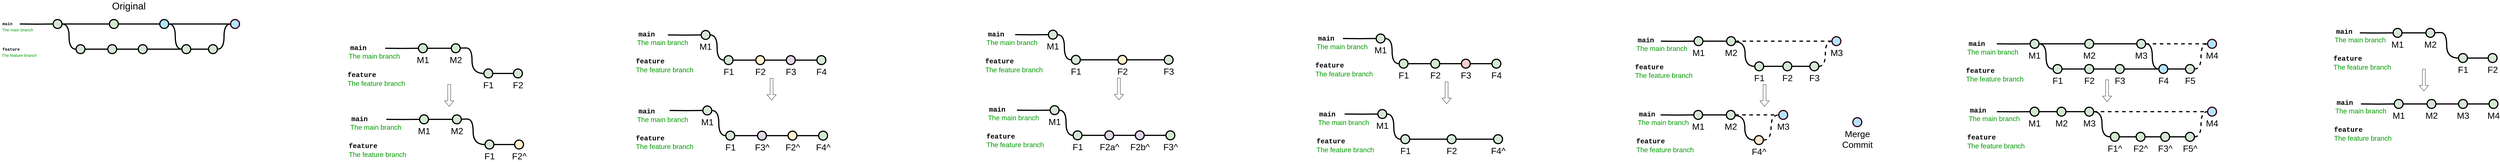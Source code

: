 <mxfile version="21.3.7" type="device">
  <diagram id="53IQXVl9icCSp_Kw3Ib1" name="Page-1">
    <mxGraphModel dx="1094" dy="449" grid="0" gridSize="10" guides="1" tooltips="1" connect="1" arrows="1" fold="1" page="1" pageScale="1" pageWidth="1100" pageHeight="850" math="0" shadow="0">
      <root>
        <mxCell id="0" />
        <mxCell id="1" parent="0" />
        <mxCell id="uWUnNED6HEl2aK5fdaIb-8" value="" style="edgeStyle=orthogonalEdgeStyle;rounded=0;html=1;jettySize=auto;orthogonalLoop=1;plain-blue;endArrow=none;endFill=0;strokeWidth=4;strokeColor=#000000;entryX=0;entryY=0.5;entryDx=0;entryDy=0;entryPerimeter=0;fontSize=14;" parent="1" source="uWUnNED6HEl2aK5fdaIb-10" target="9hBKPDzoitwpIBdzFDQ7-16" edge="1">
          <mxGeometry x="292.25" y="211" as="geometry">
            <mxPoint x="442.25" y="211" as="targetPoint" />
          </mxGeometry>
        </mxCell>
        <mxCell id="uWUnNED6HEl2aK5fdaIb-9" style="edgeStyle=orthogonalEdgeStyle;curved=1;rounded=0;html=1;exitX=1;exitY=0.5;exitPerimeter=0;entryX=0;entryY=0.5;entryPerimeter=0;endArrow=none;endFill=0;jettySize=auto;orthogonalLoop=1;strokeWidth=4;fontSize=14;" parent="1" source="uWUnNED6HEl2aK5fdaIb-10" target="uWUnNED6HEl2aK5fdaIb-15" edge="1">
          <mxGeometry relative="1" as="geometry" />
        </mxCell>
        <mxCell id="uWUnNED6HEl2aK5fdaIb-10" value="" style="verticalLabelPosition=bottom;verticalAlign=top;html=1;strokeWidth=4;shape=mxgraph.flowchart.on-page_reference;fillColor=#d5e8d4;strokeColor=#000000;fontSize=14;" parent="1" vertex="1">
          <mxGeometry x="262.25" y="196" width="30" height="30" as="geometry" />
        </mxCell>
        <mxCell id="uWUnNED6HEl2aK5fdaIb-80" value="" style="edgeStyle=orthogonalEdgeStyle;curved=1;rounded=0;orthogonalLoop=1;jettySize=auto;html=1;endArrow=none;endFill=0;strokeWidth=4;entryX=0;entryY=0.5;entryDx=0;entryDy=0;entryPerimeter=0;fontSize=14;" parent="1" source="uWUnNED6HEl2aK5fdaIb-11" target="uWUnNED6HEl2aK5fdaIb-109" edge="1">
          <mxGeometry relative="1" as="geometry">
            <mxPoint x="734.5" y="211" as="targetPoint" />
          </mxGeometry>
        </mxCell>
        <mxCell id="uWUnNED6HEl2aK5fdaIb-105" style="edgeStyle=orthogonalEdgeStyle;curved=1;rounded=0;orthogonalLoop=1;jettySize=auto;html=1;exitX=1;exitY=0.5;exitDx=0;exitDy=0;exitPerimeter=0;entryX=0;entryY=0.5;entryDx=0;entryDy=0;entryPerimeter=0;endArrow=none;endFill=0;strokeWidth=4;fontFamily=Courier New;fontColor=#009900;fontSize=14;" parent="1" source="uWUnNED6HEl2aK5fdaIb-11" target="uWUnNED6HEl2aK5fdaIb-104" edge="1">
          <mxGeometry relative="1" as="geometry" />
        </mxCell>
        <mxCell id="uWUnNED6HEl2aK5fdaIb-11" value="" style="verticalLabelPosition=bottom;verticalAlign=top;html=1;strokeWidth=4;shape=mxgraph.flowchart.on-page_reference;plain-blue;gradientColor=none;strokeColor=#000000;fillColor=#B5E3FE;fontSize=14;" parent="1" vertex="1">
          <mxGeometry x="622.25" y="196" width="30" height="30" as="geometry" />
        </mxCell>
        <mxCell id="uWUnNED6HEl2aK5fdaIb-109" value="" style="verticalLabelPosition=bottom;verticalAlign=top;html=1;strokeWidth=4;shape=mxgraph.flowchart.on-page_reference;plain-blue;gradientColor=none;strokeColor=#33001A;fillColor=#B5E3FE;fontSize=14;" parent="1" vertex="1">
          <mxGeometry x="861.25" y="196" width="30" height="30" as="geometry" />
        </mxCell>
        <mxCell id="uWUnNED6HEl2aK5fdaIb-12" value="" style="edgeStyle=orthogonalEdgeStyle;rounded=0;html=1;jettySize=auto;orthogonalLoop=1;strokeWidth=4;endArrow=none;endFill=0;" parent="1" target="uWUnNED6HEl2aK5fdaIb-10" edge="1">
          <mxGeometry x="192.25" y="211" as="geometry">
            <mxPoint x="150" y="211" as="sourcePoint" />
          </mxGeometry>
        </mxCell>
        <mxCell id="uWUnNED6HEl2aK5fdaIb-13" value="main" style="text;html=1;strokeColor=none;fillColor=none;align=center;verticalAlign=middle;whiteSpace=wrap;overflow=hidden;fontSize=14;fontStyle=1;fontFamily=Courier New;" parent="1" vertex="1">
          <mxGeometry x="83" y="190" width="50" height="42" as="geometry" />
        </mxCell>
        <mxCell id="uWUnNED6HEl2aK5fdaIb-14" style="edgeStyle=orthogonalEdgeStyle;curved=1;rounded=0;html=1;exitX=1;exitY=0.5;exitPerimeter=0;endArrow=none;endFill=0;jettySize=auto;orthogonalLoop=1;strokeWidth=4;fontSize=14;" parent="1" source="uWUnNED6HEl2aK5fdaIb-15" target="uWUnNED6HEl2aK5fdaIb-17" edge="1">
          <mxGeometry relative="1" as="geometry" />
        </mxCell>
        <mxCell id="uWUnNED6HEl2aK5fdaIb-15" value="" style="verticalLabelPosition=bottom;verticalAlign=top;html=1;strokeWidth=4;shape=mxgraph.flowchart.on-page_reference;plain-purple;gradientColor=none;strokeColor=#000000;fillColor=#D5E8D4;fontSize=14;" parent="1" vertex="1">
          <mxGeometry x="339.75" y="281" width="30" height="30" as="geometry" />
        </mxCell>
        <mxCell id="uWUnNED6HEl2aK5fdaIb-16" style="edgeStyle=orthogonalEdgeStyle;curved=1;rounded=0;html=1;exitX=1;exitY=0.5;exitPerimeter=0;entryX=0;entryY=0.5;entryPerimeter=0;endArrow=none;endFill=0;jettySize=auto;orthogonalLoop=1;strokeWidth=4;fontSize=14;" parent="1" source="uWUnNED6HEl2aK5fdaIb-17" target="uWUnNED6HEl2aK5fdaIb-19" edge="1">
          <mxGeometry relative="1" as="geometry" />
        </mxCell>
        <mxCell id="uWUnNED6HEl2aK5fdaIb-17" value="" style="verticalLabelPosition=bottom;verticalAlign=top;html=1;strokeWidth=4;shape=mxgraph.flowchart.on-page_reference;plain-purple;gradientColor=none;strokeColor=#000000;fillColor=#D5E8D4;fontSize=14;" parent="1" vertex="1">
          <mxGeometry x="446.75" y="281" width="30" height="30" as="geometry" />
        </mxCell>
        <mxCell id="nL2CvM_2TXP2n6H3hURv-2" value="" style="edgeStyle=orthogonalEdgeStyle;rounded=0;orthogonalLoop=1;jettySize=auto;html=1;strokeWidth=4;endArrow=none;endFill=0;fontSize=14;" parent="1" source="uWUnNED6HEl2aK5fdaIb-19" target="uWUnNED6HEl2aK5fdaIb-104" edge="1">
          <mxGeometry relative="1" as="geometry" />
        </mxCell>
        <mxCell id="uWUnNED6HEl2aK5fdaIb-19" value="" style="verticalLabelPosition=bottom;verticalAlign=top;html=1;strokeWidth=4;shape=mxgraph.flowchart.on-page_reference;plain-purple;gradientColor=none;strokeColor=#000000;fillColor=#D5E8D4;fontSize=14;" parent="1" vertex="1">
          <mxGeometry x="549.75" y="281" width="30" height="30" as="geometry" />
        </mxCell>
        <mxCell id="uWUnNED6HEl2aK5fdaIb-20" value="feature" style="text;html=1;strokeColor=none;fillColor=none;align=left;verticalAlign=middle;whiteSpace=wrap;overflow=hidden;fontSize=14;fontStyle=1;fontFamily=Courier New;" parent="1" vertex="1">
          <mxGeometry x="88.75" y="286" width="240" height="20" as="geometry" />
        </mxCell>
        <mxCell id="uWUnNED6HEl2aK5fdaIb-89" value="The feature branch" style="text;html=1;strokeColor=none;fillColor=none;align=left;verticalAlign=middle;whiteSpace=wrap;overflow=hidden;fontSize=14;fontStyle=0;fontColor=#009900;" parent="1" vertex="1">
          <mxGeometry x="86.75" y="306" width="240" height="20" as="geometry" />
        </mxCell>
        <mxCell id="uWUnNED6HEl2aK5fdaIb-90" value="The main branch&lt;br&gt;" style="text;html=1;strokeColor=none;fillColor=none;align=left;verticalAlign=middle;whiteSpace=wrap;overflow=hidden;fontSize=14;fontStyle=0;fontColor=#009900;" parent="1" vertex="1">
          <mxGeometry x="88.25" y="220" width="146.75" height="20" as="geometry" />
        </mxCell>
        <mxCell id="uWUnNED6HEl2aK5fdaIb-107" value="" style="edgeStyle=orthogonalEdgeStyle;curved=1;rounded=0;orthogonalLoop=1;jettySize=auto;html=1;endArrow=none;endFill=0;strokeWidth=4;fontFamily=Courier New;fontColor=#009900;fontSize=14;" parent="1" source="uWUnNED6HEl2aK5fdaIb-104" target="uWUnNED6HEl2aK5fdaIb-106" edge="1">
          <mxGeometry relative="1" as="geometry" />
        </mxCell>
        <mxCell id="uWUnNED6HEl2aK5fdaIb-104" value="" style="verticalLabelPosition=bottom;verticalAlign=top;html=1;strokeWidth=4;shape=mxgraph.flowchart.on-page_reference;plain-purple;gradientColor=none;strokeColor=#000000;fillColor=#D5E8D4;fontSize=14;" parent="1" vertex="1">
          <mxGeometry x="696.75" y="281" width="30" height="30" as="geometry" />
        </mxCell>
        <mxCell id="uWUnNED6HEl2aK5fdaIb-115" style="edgeStyle=orthogonalEdgeStyle;curved=1;rounded=0;orthogonalLoop=1;jettySize=auto;html=1;entryX=0;entryY=0.5;entryDx=0;entryDy=0;entryPerimeter=0;endArrow=none;endFill=0;strokeWidth=4;fontFamily=Courier New;fontColor=#009900;fontSize=14;" parent="1" source="uWUnNED6HEl2aK5fdaIb-106" target="uWUnNED6HEl2aK5fdaIb-109" edge="1">
          <mxGeometry relative="1" as="geometry" />
        </mxCell>
        <mxCell id="uWUnNED6HEl2aK5fdaIb-106" value="" style="verticalLabelPosition=bottom;verticalAlign=top;html=1;strokeWidth=4;shape=mxgraph.flowchart.on-page_reference;plain-purple;gradientColor=none;strokeColor=#000000;fillColor=#D5E8D4;fontSize=14;" parent="1" vertex="1">
          <mxGeometry x="786.75" y="281" width="30" height="30" as="geometry" />
        </mxCell>
        <mxCell id="fSnZ5vnYTslC5NarKmr_-11" value="Original" style="text;html=1;strokeColor=none;fillColor=none;align=center;verticalAlign=middle;whiteSpace=wrap;rounded=0;fontSize=33;fontColor=#000000;" parent="1" vertex="1">
          <mxGeometry x="248.75" y="130" width="538" height="40" as="geometry" />
        </mxCell>
        <mxCell id="9hBKPDzoitwpIBdzFDQ7-21" value="" style="edgeStyle=orthogonalEdgeStyle;rounded=0;orthogonalLoop=1;jettySize=auto;html=1;fontSize=14;endArrow=none;endFill=0;strokeWidth=4;entryX=0;entryY=0.5;entryDx=0;entryDy=0;entryPerimeter=0;" parent="1" source="9hBKPDzoitwpIBdzFDQ7-16" target="uWUnNED6HEl2aK5fdaIb-11" edge="1">
          <mxGeometry relative="1" as="geometry">
            <mxPoint x="560.25" y="211" as="targetPoint" />
          </mxGeometry>
        </mxCell>
        <mxCell id="9hBKPDzoitwpIBdzFDQ7-16" value="" style="verticalLabelPosition=bottom;verticalAlign=top;html=1;strokeWidth=4;shape=mxgraph.flowchart.on-page_reference;strokeColor=#000000;fillColor=#d5e8d4;fontSize=14;" parent="1" vertex="1">
          <mxGeometry x="452.25" y="196" width="30" height="30" as="geometry" />
        </mxCell>
        <mxCell id="nL2CvM_2TXP2n6H3hURv-4" style="edgeStyle=orthogonalEdgeStyle;curved=1;rounded=0;html=1;exitX=1;exitY=0.5;exitPerimeter=0;entryX=0;entryY=0.5;entryPerimeter=0;endArrow=none;endFill=0;jettySize=auto;orthogonalLoop=1;strokeWidth=4;fontSize=30;" parent="1" source="nL2CvM_2TXP2n6H3hURv-5" target="nL2CvM_2TXP2n6H3hURv-13" edge="1">
          <mxGeometry relative="1" as="geometry" />
        </mxCell>
        <mxCell id="nL2CvM_2TXP2n6H3hURv-5" value="M1" style="verticalLabelPosition=bottom;verticalAlign=top;html=1;strokeWidth=4;shape=mxgraph.flowchart.on-page_reference;fillColor=#d5e8d4;strokeColor=#000000;fontSize=30;" parent="1" vertex="1">
          <mxGeometry x="1495.25" y="278" width="30" height="30" as="geometry" />
        </mxCell>
        <mxCell id="nL2CvM_2TXP2n6H3hURv-10" value="" style="edgeStyle=orthogonalEdgeStyle;rounded=0;html=1;jettySize=auto;orthogonalLoop=1;strokeWidth=4;endArrow=none;endFill=0;fontSize=23;" parent="1" target="nL2CvM_2TXP2n6H3hURv-5" edge="1">
          <mxGeometry x="1425.25" y="293" as="geometry">
            <mxPoint x="1383" y="293" as="sourcePoint" />
          </mxGeometry>
        </mxCell>
        <mxCell id="nL2CvM_2TXP2n6H3hURv-11" value="main" style="text;html=1;strokeColor=none;fillColor=none;align=center;verticalAlign=middle;whiteSpace=wrap;overflow=hidden;fontSize=23;fontStyle=1;fontFamily=Courier New;" parent="1" vertex="1">
          <mxGeometry x="1254" y="272" width="77" height="42" as="geometry" />
        </mxCell>
        <mxCell id="nL2CvM_2TXP2n6H3hURv-12" style="edgeStyle=orthogonalEdgeStyle;curved=1;rounded=0;html=1;exitX=1;exitY=0.5;exitPerimeter=0;endArrow=none;endFill=0;jettySize=auto;orthogonalLoop=1;strokeWidth=4;fontSize=30;entryX=0;entryY=0.5;entryDx=0;entryDy=0;entryPerimeter=0;" parent="1" source="nL2CvM_2TXP2n6H3hURv-13" target="nL2CvM_2TXP2n6H3hURv-15" edge="1">
          <mxGeometry relative="1" as="geometry">
            <Array as="points">
              <mxPoint x="1676" y="292" />
              <mxPoint x="1676" y="378" />
            </Array>
          </mxGeometry>
        </mxCell>
        <mxCell id="nL2CvM_2TXP2n6H3hURv-13" value="M2" style="verticalLabelPosition=bottom;verticalAlign=top;html=1;strokeWidth=4;shape=mxgraph.flowchart.on-page_reference;plain-purple;gradientColor=none;strokeColor=#000000;fillColor=#D5E8D4;fontSize=30;" parent="1" vertex="1">
          <mxGeometry x="1606" y="278" width="30" height="30" as="geometry" />
        </mxCell>
        <mxCell id="nL2CvM_2TXP2n6H3hURv-14" style="edgeStyle=orthogonalEdgeStyle;curved=1;rounded=0;html=1;exitX=1;exitY=0.5;exitPerimeter=0;entryX=0;entryY=0.5;entryPerimeter=0;endArrow=none;endFill=0;jettySize=auto;orthogonalLoop=1;strokeWidth=4;fontSize=30;" parent="1" source="nL2CvM_2TXP2n6H3hURv-15" target="nL2CvM_2TXP2n6H3hURv-17" edge="1">
          <mxGeometry relative="1" as="geometry" />
        </mxCell>
        <mxCell id="nL2CvM_2TXP2n6H3hURv-15" value="F1" style="verticalLabelPosition=bottom;verticalAlign=top;html=1;strokeWidth=4;shape=mxgraph.flowchart.on-page_reference;plain-purple;gradientColor=none;strokeColor=#000000;fillColor=#D5E8D4;fontSize=30;" parent="1" vertex="1">
          <mxGeometry x="1716" y="363" width="30" height="30" as="geometry" />
        </mxCell>
        <mxCell id="nL2CvM_2TXP2n6H3hURv-17" value="F2" style="verticalLabelPosition=bottom;verticalAlign=top;html=1;strokeWidth=4;shape=mxgraph.flowchart.on-page_reference;plain-purple;gradientColor=none;strokeColor=#000000;fillColor=#D5E8D4;fontSize=30;" parent="1" vertex="1">
          <mxGeometry x="1816" y="363" width="30" height="30" as="geometry" />
        </mxCell>
        <mxCell id="nL2CvM_2TXP2n6H3hURv-18" value="feature" style="text;html=1;strokeColor=none;fillColor=none;align=left;verticalAlign=middle;whiteSpace=wrap;overflow=hidden;fontSize=23;fontStyle=1;fontFamily=Courier New;" parent="1" vertex="1">
          <mxGeometry x="1254" y="364" width="258" height="40" as="geometry" />
        </mxCell>
        <mxCell id="nL2CvM_2TXP2n6H3hURv-19" value="The feature branch" style="text;html=1;strokeColor=none;fillColor=none;align=left;verticalAlign=middle;whiteSpace=wrap;overflow=hidden;fontSize=23;fontStyle=0;fontColor=#009900;" parent="1" vertex="1">
          <mxGeometry x="1254" y="390" width="348" height="43" as="geometry" />
        </mxCell>
        <mxCell id="nL2CvM_2TXP2n6H3hURv-20" value="The main branch&lt;br style=&quot;font-size: 23px;&quot;&gt;" style="text;html=1;strokeColor=none;fillColor=none;align=left;verticalAlign=middle;whiteSpace=wrap;overflow=hidden;fontSize=23;fontStyle=0;fontColor=#009900;" parent="1" vertex="1">
          <mxGeometry x="1258.25" y="299" width="264" height="42" as="geometry" />
        </mxCell>
        <mxCell id="nL2CvM_2TXP2n6H3hURv-52" style="edgeStyle=orthogonalEdgeStyle;curved=1;rounded=0;html=1;exitX=1;exitY=0.5;exitPerimeter=0;entryX=0;entryY=0.5;entryPerimeter=0;endArrow=none;endFill=0;jettySize=auto;orthogonalLoop=1;strokeWidth=4;fontSize=30;" parent="1" source="nL2CvM_2TXP2n6H3hURv-53" target="nL2CvM_2TXP2n6H3hURv-57" edge="1">
          <mxGeometry relative="1" as="geometry" />
        </mxCell>
        <mxCell id="nL2CvM_2TXP2n6H3hURv-53" value="M1" style="verticalLabelPosition=bottom;verticalAlign=top;html=1;strokeWidth=4;shape=mxgraph.flowchart.on-page_reference;fillColor=#d5e8d4;strokeColor=#000000;fontSize=30;" parent="1" vertex="1">
          <mxGeometry x="1499" y="518" width="30" height="30" as="geometry" />
        </mxCell>
        <mxCell id="nL2CvM_2TXP2n6H3hURv-54" value="" style="edgeStyle=orthogonalEdgeStyle;rounded=0;html=1;jettySize=auto;orthogonalLoop=1;strokeWidth=4;endArrow=none;endFill=0;fontSize=23;" parent="1" target="nL2CvM_2TXP2n6H3hURv-53" edge="1">
          <mxGeometry x="1429" y="533" as="geometry">
            <mxPoint x="1386.75" y="533" as="sourcePoint" />
          </mxGeometry>
        </mxCell>
        <mxCell id="nL2CvM_2TXP2n6H3hURv-56" style="edgeStyle=orthogonalEdgeStyle;curved=1;rounded=0;html=1;exitX=1;exitY=0.5;exitPerimeter=0;endArrow=none;endFill=0;jettySize=auto;orthogonalLoop=1;strokeWidth=4;fontSize=30;entryX=0;entryY=0.5;entryDx=0;entryDy=0;entryPerimeter=0;" parent="1" source="nL2CvM_2TXP2n6H3hURv-57" target="nL2CvM_2TXP2n6H3hURv-59" edge="1">
          <mxGeometry relative="1" as="geometry">
            <Array as="points">
              <mxPoint x="1679.75" y="532" />
              <mxPoint x="1679.75" y="618" />
            </Array>
          </mxGeometry>
        </mxCell>
        <mxCell id="nL2CvM_2TXP2n6H3hURv-57" value="M2" style="verticalLabelPosition=bottom;verticalAlign=top;html=1;strokeWidth=4;shape=mxgraph.flowchart.on-page_reference;plain-purple;gradientColor=none;strokeColor=#000000;fillColor=#D5E8D4;fontSize=30;" parent="1" vertex="1">
          <mxGeometry x="1609.75" y="518" width="30" height="30" as="geometry" />
        </mxCell>
        <mxCell id="nL2CvM_2TXP2n6H3hURv-58" style="edgeStyle=orthogonalEdgeStyle;curved=1;rounded=0;html=1;exitX=1;exitY=0.5;exitPerimeter=0;entryX=0;entryY=0.5;entryPerimeter=0;endArrow=none;endFill=0;jettySize=auto;orthogonalLoop=1;strokeWidth=4;fontSize=30;" parent="1" source="nL2CvM_2TXP2n6H3hURv-59" target="nL2CvM_2TXP2n6H3hURv-60" edge="1">
          <mxGeometry relative="1" as="geometry" />
        </mxCell>
        <mxCell id="nL2CvM_2TXP2n6H3hURv-59" value="F1" style="verticalLabelPosition=bottom;verticalAlign=top;html=1;strokeWidth=4;shape=mxgraph.flowchart.on-page_reference;plain-purple;gradientColor=none;strokeColor=#000000;fillColor=#D5E8D4;fontSize=30;" parent="1" vertex="1">
          <mxGeometry x="1719.75" y="603" width="30" height="30" as="geometry" />
        </mxCell>
        <mxCell id="nL2CvM_2TXP2n6H3hURv-60" value="F2^" style="verticalLabelPosition=bottom;verticalAlign=top;html=1;strokeWidth=4;shape=mxgraph.flowchart.on-page_reference;strokeColor=#000000;fillColor=#fff2cc;fontSize=30;" parent="1" vertex="1">
          <mxGeometry x="1819.75" y="603" width="30" height="30" as="geometry" />
        </mxCell>
        <mxCell id="nL2CvM_2TXP2n6H3hURv-66" style="edgeStyle=orthogonalEdgeStyle;curved=1;rounded=0;html=1;exitX=1;exitY=0.5;exitPerimeter=0;entryX=0;entryY=0.5;entryPerimeter=0;endArrow=none;endFill=0;jettySize=auto;orthogonalLoop=1;strokeWidth=4;fontSize=30;" parent="1" source="nL2CvM_2TXP2n6H3hURv-67" target="nL2CvM_2TXP2n6H3hURv-75" edge="1">
          <mxGeometry relative="1" as="geometry" />
        </mxCell>
        <mxCell id="nL2CvM_2TXP2n6H3hURv-67" value="M1" style="verticalLabelPosition=bottom;verticalAlign=top;html=1;strokeWidth=4;shape=mxgraph.flowchart.on-page_reference;fillColor=#d5e8d4;strokeColor=#000000;fontSize=30;" parent="1" vertex="1">
          <mxGeometry x="2449.25" y="233" width="30" height="30" as="geometry" />
        </mxCell>
        <mxCell id="nL2CvM_2TXP2n6H3hURv-72" value="" style="edgeStyle=orthogonalEdgeStyle;rounded=0;html=1;jettySize=auto;orthogonalLoop=1;strokeWidth=4;endArrow=none;endFill=0;" parent="1" target="nL2CvM_2TXP2n6H3hURv-67" edge="1">
          <mxGeometry x="2379.25" y="248" as="geometry">
            <mxPoint x="2337" y="248" as="sourcePoint" />
          </mxGeometry>
        </mxCell>
        <mxCell id="nL2CvM_2TXP2n6H3hURv-74" style="edgeStyle=orthogonalEdgeStyle;curved=1;rounded=0;html=1;exitX=1;exitY=0.5;exitPerimeter=0;endArrow=none;endFill=0;jettySize=auto;orthogonalLoop=1;strokeWidth=4;fontSize=30;" parent="1" source="nL2CvM_2TXP2n6H3hURv-75" target="nL2CvM_2TXP2n6H3hURv-77" edge="1">
          <mxGeometry relative="1" as="geometry" />
        </mxCell>
        <mxCell id="nL2CvM_2TXP2n6H3hURv-75" value="F1" style="verticalLabelPosition=bottom;verticalAlign=top;html=1;strokeWidth=4;shape=mxgraph.flowchart.on-page_reference;plain-purple;gradientColor=none;strokeColor=#000000;fillColor=#D5E8D4;fontSize=30;" parent="1" vertex="1">
          <mxGeometry x="2526.75" y="318" width="30" height="30" as="geometry" />
        </mxCell>
        <mxCell id="nL2CvM_2TXP2n6H3hURv-76" style="edgeStyle=orthogonalEdgeStyle;curved=1;rounded=0;html=1;exitX=1;exitY=0.5;exitPerimeter=0;entryX=0;entryY=0.5;entryPerimeter=0;endArrow=none;endFill=0;jettySize=auto;orthogonalLoop=1;strokeWidth=4;fontSize=30;" parent="1" source="nL2CvM_2TXP2n6H3hURv-77" target="nL2CvM_2TXP2n6H3hURv-79" edge="1">
          <mxGeometry relative="1" as="geometry" />
        </mxCell>
        <mxCell id="nL2CvM_2TXP2n6H3hURv-77" value="F2" style="verticalLabelPosition=bottom;verticalAlign=top;html=1;strokeWidth=4;shape=mxgraph.flowchart.on-page_reference;strokeColor=#000000;fillColor=#fff2cc;fontSize=30;" parent="1" vertex="1">
          <mxGeometry x="2633.75" y="318" width="30" height="30" as="geometry" />
        </mxCell>
        <mxCell id="nL2CvM_2TXP2n6H3hURv-78" value="" style="edgeStyle=orthogonalEdgeStyle;rounded=0;orthogonalLoop=1;jettySize=auto;html=1;strokeWidth=4;endArrow=none;endFill=0;fontSize=30;" parent="1" source="nL2CvM_2TXP2n6H3hURv-79" target="nL2CvM_2TXP2n6H3hURv-86" edge="1">
          <mxGeometry relative="1" as="geometry">
            <mxPoint x="2883.75" y="333" as="targetPoint" />
          </mxGeometry>
        </mxCell>
        <mxCell id="nL2CvM_2TXP2n6H3hURv-79" value="F3" style="verticalLabelPosition=bottom;verticalAlign=top;html=1;strokeWidth=4;shape=mxgraph.flowchart.on-page_reference;strokeColor=#000000;fillColor=#e1d5e7;fontSize=30;" parent="1" vertex="1">
          <mxGeometry x="2736.75" y="318" width="30" height="30" as="geometry" />
        </mxCell>
        <mxCell id="nL2CvM_2TXP2n6H3hURv-86" value="F4" style="verticalLabelPosition=bottom;verticalAlign=top;html=1;strokeWidth=4;shape=mxgraph.flowchart.on-page_reference;plain-purple;gradientColor=none;strokeColor=#000000;fillColor=#D5E8D4;fontSize=30;" parent="1" vertex="1">
          <mxGeometry x="2840" y="318" width="30" height="30" as="geometry" />
        </mxCell>
        <mxCell id="nL2CvM_2TXP2n6H3hURv-90" style="edgeStyle=orthogonalEdgeStyle;curved=1;rounded=0;html=1;exitX=1;exitY=0.5;exitPerimeter=0;entryX=0;entryY=0.5;entryPerimeter=0;endArrow=none;endFill=0;jettySize=auto;orthogonalLoop=1;strokeWidth=4;fontSize=30;" parent="1" source="nL2CvM_2TXP2n6H3hURv-91" target="nL2CvM_2TXP2n6H3hURv-97" edge="1">
          <mxGeometry relative="1" as="geometry" />
        </mxCell>
        <mxCell id="nL2CvM_2TXP2n6H3hURv-91" value="M1" style="verticalLabelPosition=bottom;verticalAlign=top;html=1;strokeWidth=4;shape=mxgraph.flowchart.on-page_reference;fillColor=#d5e8d4;strokeColor=#000000;fontSize=30;" parent="1" vertex="1">
          <mxGeometry x="2455" y="488" width="30" height="30" as="geometry" />
        </mxCell>
        <mxCell id="nL2CvM_2TXP2n6H3hURv-94" value="" style="edgeStyle=orthogonalEdgeStyle;rounded=0;html=1;jettySize=auto;orthogonalLoop=1;strokeWidth=4;endArrow=none;endFill=0;" parent="1" target="nL2CvM_2TXP2n6H3hURv-91" edge="1">
          <mxGeometry x="2385" y="503" as="geometry">
            <mxPoint x="2342.75" y="503" as="sourcePoint" />
          </mxGeometry>
        </mxCell>
        <mxCell id="nL2CvM_2TXP2n6H3hURv-96" style="edgeStyle=orthogonalEdgeStyle;curved=1;rounded=0;html=1;exitX=1;exitY=0.5;exitPerimeter=0;endArrow=none;endFill=0;jettySize=auto;orthogonalLoop=1;strokeWidth=4;fontSize=30;" parent="1" source="nL2CvM_2TXP2n6H3hURv-97" target="nL2CvM_2TXP2n6H3hURv-99" edge="1">
          <mxGeometry relative="1" as="geometry" />
        </mxCell>
        <mxCell id="nL2CvM_2TXP2n6H3hURv-97" value="F1" style="verticalLabelPosition=bottom;verticalAlign=top;html=1;strokeWidth=4;shape=mxgraph.flowchart.on-page_reference;plain-purple;gradientColor=none;strokeColor=#000000;fillColor=#D5E8D4;fontSize=30;" parent="1" vertex="1">
          <mxGeometry x="2532.5" y="573" width="30" height="30" as="geometry" />
        </mxCell>
        <mxCell id="nL2CvM_2TXP2n6H3hURv-98" style="edgeStyle=orthogonalEdgeStyle;curved=1;rounded=0;html=1;exitX=1;exitY=0.5;exitPerimeter=0;entryX=0;entryY=0.5;entryPerimeter=0;endArrow=none;endFill=0;jettySize=auto;orthogonalLoop=1;strokeWidth=4;fontSize=30;" parent="1" source="nL2CvM_2TXP2n6H3hURv-99" target="nL2CvM_2TXP2n6H3hURv-101" edge="1">
          <mxGeometry relative="1" as="geometry" />
        </mxCell>
        <mxCell id="nL2CvM_2TXP2n6H3hURv-99" value="F3^" style="verticalLabelPosition=bottom;verticalAlign=top;html=1;strokeWidth=4;shape=mxgraph.flowchart.on-page_reference;strokeColor=#000000;fillColor=#e1d5e7;fontSize=30;" parent="1" vertex="1">
          <mxGeometry x="2639.5" y="573" width="30" height="30" as="geometry" />
        </mxCell>
        <mxCell id="nL2CvM_2TXP2n6H3hURv-100" value="" style="edgeStyle=orthogonalEdgeStyle;rounded=0;orthogonalLoop=1;jettySize=auto;html=1;strokeWidth=4;endArrow=none;endFill=0;fontSize=30;" parent="1" source="nL2CvM_2TXP2n6H3hURv-101" target="nL2CvM_2TXP2n6H3hURv-106" edge="1">
          <mxGeometry relative="1" as="geometry">
            <mxPoint x="2889.5" y="588" as="targetPoint" />
          </mxGeometry>
        </mxCell>
        <mxCell id="nL2CvM_2TXP2n6H3hURv-101" value="F2^" style="verticalLabelPosition=bottom;verticalAlign=top;html=1;strokeWidth=4;shape=mxgraph.flowchart.on-page_reference;strokeColor=#000000;fillColor=#fff2cc;fontSize=30;" parent="1" vertex="1">
          <mxGeometry x="2742.5" y="573" width="30" height="30" as="geometry" />
        </mxCell>
        <mxCell id="nL2CvM_2TXP2n6H3hURv-106" value="F4^" style="verticalLabelPosition=bottom;verticalAlign=top;html=1;strokeWidth=4;shape=mxgraph.flowchart.on-page_reference;plain-purple;gradientColor=none;strokeColor=#000000;fillColor=#D5E8D4;fontSize=30;" parent="1" vertex="1">
          <mxGeometry x="2845.75" y="573" width="30" height="30" as="geometry" />
        </mxCell>
        <mxCell id="nL2CvM_2TXP2n6H3hURv-133" value="" style="shape=flexArrow;endArrow=classic;html=1;rounded=0;fontSize=30;" parent="1" edge="1">
          <mxGeometry width="50" height="50" relative="1" as="geometry">
            <mxPoint x="2687" y="394" as="sourcePoint" />
            <mxPoint x="2687" y="469" as="targetPoint" />
          </mxGeometry>
        </mxCell>
        <mxCell id="nL2CvM_2TXP2n6H3hURv-134" style="edgeStyle=orthogonalEdgeStyle;curved=1;rounded=0;html=1;exitX=1;exitY=0.5;exitPerimeter=0;entryX=0;entryY=0.5;entryPerimeter=0;endArrow=none;endFill=0;jettySize=auto;orthogonalLoop=1;strokeWidth=4;fontSize=30;" parent="1" source="nL2CvM_2TXP2n6H3hURv-135" target="nL2CvM_2TXP2n6H3hURv-141" edge="1">
          <mxGeometry relative="1" as="geometry" />
        </mxCell>
        <mxCell id="nL2CvM_2TXP2n6H3hURv-135" value="M1" style="verticalLabelPosition=bottom;verticalAlign=top;html=1;strokeWidth=4;shape=mxgraph.flowchart.on-page_reference;fillColor=#d5e8d4;strokeColor=#000000;fontSize=30;" parent="1" vertex="1">
          <mxGeometry x="3621.25" y="232" width="30" height="30" as="geometry" />
        </mxCell>
        <mxCell id="nL2CvM_2TXP2n6H3hURv-138" value="" style="edgeStyle=orthogonalEdgeStyle;rounded=0;html=1;jettySize=auto;orthogonalLoop=1;strokeWidth=4;endArrow=none;endFill=0;" parent="1" target="nL2CvM_2TXP2n6H3hURv-135" edge="1">
          <mxGeometry x="3551.25" y="247" as="geometry">
            <mxPoint x="3509" y="247" as="sourcePoint" />
          </mxGeometry>
        </mxCell>
        <mxCell id="nL2CvM_2TXP2n6H3hURv-140" style="edgeStyle=orthogonalEdgeStyle;curved=1;rounded=0;html=1;exitX=1;exitY=0.5;exitPerimeter=0;endArrow=none;endFill=0;jettySize=auto;orthogonalLoop=1;strokeWidth=4;fontSize=30;" parent="1" source="nL2CvM_2TXP2n6H3hURv-141" target="nL2CvM_2TXP2n6H3hURv-143" edge="1">
          <mxGeometry relative="1" as="geometry" />
        </mxCell>
        <mxCell id="nL2CvM_2TXP2n6H3hURv-141" value="F1" style="verticalLabelPosition=bottom;verticalAlign=top;html=1;strokeWidth=4;shape=mxgraph.flowchart.on-page_reference;plain-purple;gradientColor=none;strokeColor=#000000;fillColor=#D5E8D4;fontSize=30;" parent="1" vertex="1">
          <mxGeometry x="3698.75" y="317" width="30" height="30" as="geometry" />
        </mxCell>
        <mxCell id="nL2CvM_2TXP2n6H3hURv-143" value="F2" style="verticalLabelPosition=bottom;verticalAlign=top;html=1;strokeWidth=4;shape=mxgraph.flowchart.on-page_reference;strokeColor=#000000;fillColor=#fff2cc;fontSize=30;" parent="1" vertex="1">
          <mxGeometry x="3856" y="317" width="30" height="30" as="geometry" />
        </mxCell>
        <mxCell id="nL2CvM_2TXP2n6H3hURv-144" value="" style="edgeStyle=orthogonalEdgeStyle;rounded=0;orthogonalLoop=1;jettySize=auto;html=1;strokeWidth=4;endArrow=none;endFill=0;fontSize=30;exitX=1;exitY=0.5;exitDx=0;exitDy=0;exitPerimeter=0;" parent="1" source="nL2CvM_2TXP2n6H3hURv-143" target="nL2CvM_2TXP2n6H3hURv-150" edge="1">
          <mxGeometry relative="1" as="geometry">
            <mxPoint x="4055.75" y="332" as="targetPoint" />
            <mxPoint x="3938.75" y="332" as="sourcePoint" />
          </mxGeometry>
        </mxCell>
        <mxCell id="nL2CvM_2TXP2n6H3hURv-150" value="F3" style="verticalLabelPosition=bottom;verticalAlign=top;html=1;strokeWidth=4;shape=mxgraph.flowchart.on-page_reference;plain-purple;gradientColor=none;strokeColor=#000000;fillColor=#D5E8D4;fontSize=30;" parent="1" vertex="1">
          <mxGeometry x="4012" y="317" width="30" height="30" as="geometry" />
        </mxCell>
        <mxCell id="nL2CvM_2TXP2n6H3hURv-151" style="edgeStyle=orthogonalEdgeStyle;curved=1;rounded=0;html=1;exitX=1;exitY=0.5;exitPerimeter=0;entryX=0;entryY=0.5;entryPerimeter=0;endArrow=none;endFill=0;jettySize=auto;orthogonalLoop=1;strokeWidth=4;fontSize=30;" parent="1" source="nL2CvM_2TXP2n6H3hURv-152" target="nL2CvM_2TXP2n6H3hURv-158" edge="1">
          <mxGeometry relative="1" as="geometry" />
        </mxCell>
        <mxCell id="nL2CvM_2TXP2n6H3hURv-152" value="M1" style="verticalLabelPosition=bottom;verticalAlign=top;html=1;strokeWidth=4;shape=mxgraph.flowchart.on-page_reference;fillColor=#d5e8d4;strokeColor=#000000;fontSize=30;" parent="1" vertex="1">
          <mxGeometry x="3627" y="487" width="30" height="30" as="geometry" />
        </mxCell>
        <mxCell id="nL2CvM_2TXP2n6H3hURv-155" value="" style="edgeStyle=orthogonalEdgeStyle;rounded=0;html=1;jettySize=auto;orthogonalLoop=1;strokeWidth=4;endArrow=none;endFill=0;" parent="1" target="nL2CvM_2TXP2n6H3hURv-152" edge="1">
          <mxGeometry x="3557" y="502" as="geometry">
            <mxPoint x="3514.75" y="502" as="sourcePoint" />
          </mxGeometry>
        </mxCell>
        <mxCell id="nL2CvM_2TXP2n6H3hURv-157" style="edgeStyle=orthogonalEdgeStyle;curved=1;rounded=0;html=1;exitX=1;exitY=0.5;exitPerimeter=0;endArrow=none;endFill=0;jettySize=auto;orthogonalLoop=1;strokeWidth=4;fontSize=30;" parent="1" source="nL2CvM_2TXP2n6H3hURv-158" target="nL2CvM_2TXP2n6H3hURv-160" edge="1">
          <mxGeometry relative="1" as="geometry" />
        </mxCell>
        <mxCell id="nL2CvM_2TXP2n6H3hURv-158" value="F1" style="verticalLabelPosition=bottom;verticalAlign=top;html=1;strokeWidth=4;shape=mxgraph.flowchart.on-page_reference;plain-purple;gradientColor=none;strokeColor=#000000;fillColor=#D5E8D4;fontSize=30;" parent="1" vertex="1">
          <mxGeometry x="3704.5" y="572" width="30" height="30" as="geometry" />
        </mxCell>
        <mxCell id="nL2CvM_2TXP2n6H3hURv-159" style="edgeStyle=orthogonalEdgeStyle;curved=1;rounded=0;html=1;exitX=1;exitY=0.5;exitPerimeter=0;entryX=0;entryY=0.5;entryPerimeter=0;endArrow=none;endFill=0;jettySize=auto;orthogonalLoop=1;strokeWidth=4;fontSize=30;" parent="1" source="nL2CvM_2TXP2n6H3hURv-160" target="nL2CvM_2TXP2n6H3hURv-162" edge="1">
          <mxGeometry relative="1" as="geometry" />
        </mxCell>
        <mxCell id="nL2CvM_2TXP2n6H3hURv-160" value="F2a^" style="verticalLabelPosition=bottom;verticalAlign=top;html=1;strokeWidth=4;shape=mxgraph.flowchart.on-page_reference;strokeColor=#000000;fillColor=#e1d5e7;fontSize=30;" parent="1" vertex="1">
          <mxGeometry x="3811.5" y="572" width="30" height="30" as="geometry" />
        </mxCell>
        <mxCell id="nL2CvM_2TXP2n6H3hURv-161" value="" style="edgeStyle=orthogonalEdgeStyle;rounded=0;orthogonalLoop=1;jettySize=auto;html=1;strokeWidth=4;endArrow=none;endFill=0;fontSize=30;" parent="1" source="nL2CvM_2TXP2n6H3hURv-162" target="nL2CvM_2TXP2n6H3hURv-167" edge="1">
          <mxGeometry relative="1" as="geometry">
            <mxPoint x="4061.5" y="587" as="targetPoint" />
          </mxGeometry>
        </mxCell>
        <mxCell id="nL2CvM_2TXP2n6H3hURv-162" value="F2b^" style="verticalLabelPosition=bottom;verticalAlign=top;html=1;strokeWidth=4;shape=mxgraph.flowchart.on-page_reference;strokeColor=#000000;fillColor=#e1d5e7;fontSize=30;" parent="1" vertex="1">
          <mxGeometry x="3914.5" y="572" width="30" height="30" as="geometry" />
        </mxCell>
        <mxCell id="nL2CvM_2TXP2n6H3hURv-167" value="F3^" style="verticalLabelPosition=bottom;verticalAlign=top;html=1;strokeWidth=4;shape=mxgraph.flowchart.on-page_reference;plain-purple;gradientColor=none;strokeColor=#000000;fillColor=#D5E8D4;fontSize=30;" parent="1" vertex="1">
          <mxGeometry x="4017.75" y="572" width="30" height="30" as="geometry" />
        </mxCell>
        <mxCell id="nL2CvM_2TXP2n6H3hURv-168" value="" style="shape=flexArrow;endArrow=classic;html=1;rounded=0;fontSize=30;" parent="1" edge="1">
          <mxGeometry width="50" height="50" relative="1" as="geometry">
            <mxPoint x="3859" y="393" as="sourcePoint" />
            <mxPoint x="3859" y="468" as="targetPoint" />
          </mxGeometry>
        </mxCell>
        <mxCell id="nL2CvM_2TXP2n6H3hURv-169" value="" style="shape=flexArrow;endArrow=classic;html=1;rounded=0;fontSize=30;" parent="1" edge="1">
          <mxGeometry width="50" height="50" relative="1" as="geometry">
            <mxPoint x="1599" y="415" as="sourcePoint" />
            <mxPoint x="1599" y="490" as="targetPoint" />
          </mxGeometry>
        </mxCell>
        <mxCell id="nL2CvM_2TXP2n6H3hURv-170" style="edgeStyle=orthogonalEdgeStyle;curved=1;rounded=0;html=1;exitX=1;exitY=0.5;exitPerimeter=0;entryX=0;entryY=0.5;entryPerimeter=0;endArrow=none;endFill=0;jettySize=auto;orthogonalLoop=1;strokeWidth=4;fontSize=30;" parent="1" source="nL2CvM_2TXP2n6H3hURv-171" target="nL2CvM_2TXP2n6H3hURv-177" edge="1">
          <mxGeometry relative="1" as="geometry" />
        </mxCell>
        <mxCell id="nL2CvM_2TXP2n6H3hURv-171" value="M1" style="verticalLabelPosition=bottom;verticalAlign=top;html=1;strokeWidth=4;shape=mxgraph.flowchart.on-page_reference;fillColor=#d5e8d4;strokeColor=#000000;fontSize=30;" parent="1" vertex="1">
          <mxGeometry x="4727.25" y="245" width="30" height="30" as="geometry" />
        </mxCell>
        <mxCell id="nL2CvM_2TXP2n6H3hURv-174" value="" style="edgeStyle=orthogonalEdgeStyle;rounded=0;html=1;jettySize=auto;orthogonalLoop=1;strokeWidth=4;endArrow=none;endFill=0;fontSize=30;" parent="1" target="nL2CvM_2TXP2n6H3hURv-171" edge="1">
          <mxGeometry x="4657.25" y="260" as="geometry">
            <mxPoint x="4615" y="260" as="sourcePoint" />
          </mxGeometry>
        </mxCell>
        <mxCell id="nL2CvM_2TXP2n6H3hURv-176" style="edgeStyle=orthogonalEdgeStyle;curved=1;rounded=0;html=1;exitX=1;exitY=0.5;exitPerimeter=0;endArrow=none;endFill=0;jettySize=auto;orthogonalLoop=1;strokeWidth=4;fontSize=30;" parent="1" source="nL2CvM_2TXP2n6H3hURv-177" target="nL2CvM_2TXP2n6H3hURv-179" edge="1">
          <mxGeometry relative="1" as="geometry" />
        </mxCell>
        <mxCell id="nL2CvM_2TXP2n6H3hURv-177" value="F1" style="verticalLabelPosition=bottom;verticalAlign=top;html=1;strokeWidth=4;shape=mxgraph.flowchart.on-page_reference;plain-purple;gradientColor=none;strokeColor=#000000;fillColor=#D5E8D4;fontSize=30;" parent="1" vertex="1">
          <mxGeometry x="4804.75" y="330" width="30" height="30" as="geometry" />
        </mxCell>
        <mxCell id="nL2CvM_2TXP2n6H3hURv-178" style="edgeStyle=orthogonalEdgeStyle;curved=1;rounded=0;html=1;exitX=1;exitY=0.5;exitPerimeter=0;entryX=0;entryY=0.5;entryPerimeter=0;endArrow=none;endFill=0;jettySize=auto;orthogonalLoop=1;strokeWidth=4;fontSize=30;fillColor=#d5e8d4;strokeColor=#000000;" parent="1" source="nL2CvM_2TXP2n6H3hURv-179" target="nL2CvM_2TXP2n6H3hURv-181" edge="1">
          <mxGeometry relative="1" as="geometry" />
        </mxCell>
        <mxCell id="nL2CvM_2TXP2n6H3hURv-179" value="F2" style="verticalLabelPosition=bottom;verticalAlign=top;html=1;strokeWidth=4;shape=mxgraph.flowchart.on-page_reference;strokeColor=#000000;fillColor=#d5e8d4;fontSize=30;" parent="1" vertex="1">
          <mxGeometry x="4911.75" y="330" width="30" height="30" as="geometry" />
        </mxCell>
        <mxCell id="nL2CvM_2TXP2n6H3hURv-180" value="" style="edgeStyle=orthogonalEdgeStyle;rounded=0;orthogonalLoop=1;jettySize=auto;html=1;strokeWidth=4;endArrow=none;endFill=0;fontSize=30;fillColor=#d5e8d4;strokeColor=#000000;" parent="1" source="nL2CvM_2TXP2n6H3hURv-181" target="nL2CvM_2TXP2n6H3hURv-186" edge="1">
          <mxGeometry relative="1" as="geometry">
            <mxPoint x="5161.75" y="345" as="targetPoint" />
          </mxGeometry>
        </mxCell>
        <mxCell id="nL2CvM_2TXP2n6H3hURv-181" value="F3" style="verticalLabelPosition=bottom;verticalAlign=top;html=1;strokeWidth=4;shape=mxgraph.flowchart.on-page_reference;strokeColor=#000000;fillColor=#f8cecc;fontSize=30;" parent="1" vertex="1">
          <mxGeometry x="5014.75" y="330" width="30" height="30" as="geometry" />
        </mxCell>
        <mxCell id="nL2CvM_2TXP2n6H3hURv-186" value="F4" style="verticalLabelPosition=bottom;verticalAlign=top;html=1;strokeWidth=4;shape=mxgraph.flowchart.on-page_reference;strokeColor=#000000;fillColor=#d5e8d4;fontSize=30;" parent="1" vertex="1">
          <mxGeometry x="5118" y="330" width="30" height="30" as="geometry" />
        </mxCell>
        <mxCell id="nL2CvM_2TXP2n6H3hURv-187" style="edgeStyle=orthogonalEdgeStyle;curved=1;rounded=0;html=1;exitX=1;exitY=0.5;exitPerimeter=0;entryX=0;entryY=0.5;entryPerimeter=0;endArrow=none;endFill=0;jettySize=auto;orthogonalLoop=1;strokeWidth=4;fontSize=30;" parent="1" source="nL2CvM_2TXP2n6H3hURv-188" target="nL2CvM_2TXP2n6H3hURv-194" edge="1">
          <mxGeometry relative="1" as="geometry" />
        </mxCell>
        <mxCell id="nL2CvM_2TXP2n6H3hURv-188" value="M1" style="verticalLabelPosition=bottom;verticalAlign=top;html=1;strokeWidth=4;shape=mxgraph.flowchart.on-page_reference;fillColor=#d5e8d4;strokeColor=#000000;fontSize=30;" parent="1" vertex="1">
          <mxGeometry x="4733" y="500" width="30" height="30" as="geometry" />
        </mxCell>
        <mxCell id="nL2CvM_2TXP2n6H3hURv-191" value="" style="edgeStyle=orthogonalEdgeStyle;rounded=0;html=1;jettySize=auto;orthogonalLoop=1;strokeWidth=4;endArrow=none;endFill=0;fontSize=30;" parent="1" target="nL2CvM_2TXP2n6H3hURv-188" edge="1">
          <mxGeometry x="4663" y="515" as="geometry">
            <mxPoint x="4620.75" y="515" as="sourcePoint" />
          </mxGeometry>
        </mxCell>
        <mxCell id="nL2CvM_2TXP2n6H3hURv-193" style="edgeStyle=orthogonalEdgeStyle;curved=1;rounded=0;html=1;exitX=1;exitY=0.5;exitPerimeter=0;endArrow=none;endFill=0;jettySize=auto;orthogonalLoop=1;strokeWidth=4;fontSize=30;" parent="1" source="nL2CvM_2TXP2n6H3hURv-194" target="nL2CvM_2TXP2n6H3hURv-196" edge="1">
          <mxGeometry relative="1" as="geometry" />
        </mxCell>
        <mxCell id="nL2CvM_2TXP2n6H3hURv-194" value="F1" style="verticalLabelPosition=bottom;verticalAlign=top;html=1;strokeWidth=4;shape=mxgraph.flowchart.on-page_reference;plain-purple;gradientColor=none;strokeColor=#000000;fillColor=#D5E8D4;fontSize=30;" parent="1" vertex="1">
          <mxGeometry x="4810.5" y="585" width="30" height="30" as="geometry" />
        </mxCell>
        <mxCell id="nL2CvM_2TXP2n6H3hURv-195" style="edgeStyle=orthogonalEdgeStyle;curved=1;rounded=0;html=1;exitX=1;exitY=0.5;exitPerimeter=0;entryX=0;entryY=0.5;entryPerimeter=0;endArrow=none;endFill=0;jettySize=auto;orthogonalLoop=1;strokeWidth=4;fontSize=30;fillColor=#d5e8d4;strokeColor=#000000;entryDx=0;entryDy=0;" parent="1" source="nL2CvM_2TXP2n6H3hURv-196" target="nL2CvM_2TXP2n6H3hURv-203" edge="1">
          <mxGeometry relative="1" as="geometry">
            <mxPoint x="5020.5" y="600" as="targetPoint" />
          </mxGeometry>
        </mxCell>
        <mxCell id="nL2CvM_2TXP2n6H3hURv-196" value="F2" style="verticalLabelPosition=bottom;verticalAlign=top;html=1;strokeWidth=4;shape=mxgraph.flowchart.on-page_reference;strokeColor=#000000;fillColor=#d5e8d4;fontSize=30;" parent="1" vertex="1">
          <mxGeometry x="4967" y="585" width="30" height="30" as="geometry" />
        </mxCell>
        <mxCell id="nL2CvM_2TXP2n6H3hURv-203" value="F4^" style="verticalLabelPosition=bottom;verticalAlign=top;html=1;strokeWidth=4;shape=mxgraph.flowchart.on-page_reference;strokeColor=#000000;fillColor=#d5e8d4;fontSize=30;" parent="1" vertex="1">
          <mxGeometry x="5123.75" y="585" width="30" height="30" as="geometry" />
        </mxCell>
        <mxCell id="nL2CvM_2TXP2n6H3hURv-204" value="" style="shape=flexArrow;endArrow=classic;html=1;rounded=0;fontSize=30;" parent="1" edge="1">
          <mxGeometry width="50" height="50" relative="1" as="geometry">
            <mxPoint x="4965" y="406" as="sourcePoint" />
            <mxPoint x="4965" y="481" as="targetPoint" />
          </mxGeometry>
        </mxCell>
        <mxCell id="nL2CvM_2TXP2n6H3hURv-205" style="edgeStyle=orthogonalEdgeStyle;curved=1;rounded=0;html=1;exitX=0.986;exitY=0.578;exitPerimeter=0;entryX=0;entryY=0.5;entryPerimeter=0;endArrow=none;endFill=0;jettySize=auto;orthogonalLoop=1;strokeWidth=4;fontSize=30;exitDx=0;exitDy=0;" parent="1" source="nL2CvM_2TXP2n6H3hURv-241" target="nL2CvM_2TXP2n6H3hURv-212" edge="1">
          <mxGeometry relative="1" as="geometry" />
        </mxCell>
        <mxCell id="nL2CvM_2TXP2n6H3hURv-242" value="" style="edgeStyle=orthogonalEdgeStyle;rounded=0;orthogonalLoop=1;jettySize=auto;html=1;endArrow=none;endFill=0;strokeWidth=4;fontSize=30;" parent="1" source="nL2CvM_2TXP2n6H3hURv-206" target="nL2CvM_2TXP2n6H3hURv-241" edge="1">
          <mxGeometry relative="1" as="geometry" />
        </mxCell>
        <mxCell id="nL2CvM_2TXP2n6H3hURv-206" value="M1" style="verticalLabelPosition=bottom;verticalAlign=top;html=1;strokeWidth=4;shape=mxgraph.flowchart.on-page_reference;fillColor=#d5e8d4;strokeColor=#000000;fontSize=30;" parent="1" vertex="1">
          <mxGeometry x="5800.25" y="254" width="29.75" height="30" as="geometry" />
        </mxCell>
        <mxCell id="nL2CvM_2TXP2n6H3hURv-208" value="M3" style="verticalLabelPosition=bottom;verticalAlign=top;html=1;strokeWidth=4;shape=mxgraph.flowchart.on-page_reference;plain-blue;gradientColor=none;strokeColor=#33001A;fillColor=#B5E3FE;fontSize=30;" parent="1" vertex="1">
          <mxGeometry x="6265.5" y="254" width="30" height="30" as="geometry" />
        </mxCell>
        <mxCell id="nL2CvM_2TXP2n6H3hURv-209" value="" style="edgeStyle=orthogonalEdgeStyle;rounded=0;html=1;jettySize=auto;orthogonalLoop=1;strokeWidth=4;endArrow=none;endFill=0;fontSize=30;" parent="1" target="nL2CvM_2TXP2n6H3hURv-206" edge="1">
          <mxGeometry x="5730.25" y="269" as="geometry">
            <mxPoint x="5688" y="269" as="sourcePoint" />
          </mxGeometry>
        </mxCell>
        <mxCell id="nL2CvM_2TXP2n6H3hURv-212" value="F1" style="verticalLabelPosition=bottom;verticalAlign=top;html=1;strokeWidth=4;shape=mxgraph.flowchart.on-page_reference;plain-purple;gradientColor=none;strokeColor=#000000;fillColor=#D5E8D4;fontSize=30;" parent="1" vertex="1">
          <mxGeometry x="6005" y="339" width="30" height="30" as="geometry" />
        </mxCell>
        <mxCell id="nL2CvM_2TXP2n6H3hURv-213" style="edgeStyle=orthogonalEdgeStyle;curved=1;rounded=0;html=1;exitX=1;exitY=0.5;exitPerimeter=0;entryX=0;entryY=0.5;entryPerimeter=0;endArrow=none;endFill=0;jettySize=auto;orthogonalLoop=1;strokeWidth=4;fontSize=30;exitDx=0;exitDy=0;" parent="1" source="nL2CvM_2TXP2n6H3hURv-212" target="nL2CvM_2TXP2n6H3hURv-216" edge="1">
          <mxGeometry relative="1" as="geometry">
            <mxPoint x="6014.75" y="354" as="sourcePoint" />
          </mxGeometry>
        </mxCell>
        <mxCell id="nL2CvM_2TXP2n6H3hURv-215" value="" style="edgeStyle=orthogonalEdgeStyle;rounded=0;orthogonalLoop=1;jettySize=auto;html=1;strokeWidth=4;endArrow=none;endFill=0;fontSize=30;" parent="1" source="nL2CvM_2TXP2n6H3hURv-216" target="nL2CvM_2TXP2n6H3hURv-221" edge="1">
          <mxGeometry relative="1" as="geometry">
            <mxPoint x="6234.75" y="354" as="targetPoint" />
          </mxGeometry>
        </mxCell>
        <mxCell id="nL2CvM_2TXP2n6H3hURv-216" value="F2" style="verticalLabelPosition=bottom;verticalAlign=top;html=1;strokeWidth=4;shape=mxgraph.flowchart.on-page_reference;strokeColor=#000000;fillColor=#d5e8d4;fontSize=30;" parent="1" vertex="1">
          <mxGeometry x="6100" y="339" width="30" height="30" as="geometry" />
        </mxCell>
        <mxCell id="nL2CvM_2TXP2n6H3hURv-220" style="edgeStyle=orthogonalEdgeStyle;curved=1;rounded=0;orthogonalLoop=1;jettySize=auto;html=1;entryX=0;entryY=0.5;entryDx=0;entryDy=0;entryPerimeter=0;endArrow=none;endFill=0;strokeWidth=4;fontFamily=Courier New;fontColor=#009900;fontSize=30;dashed=1;" parent="1" source="nL2CvM_2TXP2n6H3hURv-221" target="nL2CvM_2TXP2n6H3hURv-208" edge="1">
          <mxGeometry relative="1" as="geometry" />
        </mxCell>
        <mxCell id="nL2CvM_2TXP2n6H3hURv-221" value="F3" style="verticalLabelPosition=bottom;verticalAlign=top;html=1;strokeWidth=4;shape=mxgraph.flowchart.on-page_reference;plain-purple;gradientColor=none;strokeColor=#000000;fillColor=#D5E8D4;fontSize=30;" parent="1" vertex="1">
          <mxGeometry x="6191" y="339" width="30" height="30" as="geometry" />
        </mxCell>
        <mxCell id="nL2CvM_2TXP2n6H3hURv-239" value="" style="shape=flexArrow;endArrow=classic;html=1;rounded=0;fontSize=30;" parent="1" edge="1">
          <mxGeometry width="50" height="50" relative="1" as="geometry">
            <mxPoint x="6038" y="415" as="sourcePoint" />
            <mxPoint x="6038" y="490" as="targetPoint" />
          </mxGeometry>
        </mxCell>
        <mxCell id="UpaYWz6Gppfl74PbtKEu-2" style="edgeStyle=orthogonalEdgeStyle;rounded=0;orthogonalLoop=1;jettySize=auto;html=1;entryX=0;entryY=0.5;entryDx=0;entryDy=0;entryPerimeter=0;strokeWidth=4;dashed=1;endArrow=none;endFill=0;" edge="1" parent="1" source="nL2CvM_2TXP2n6H3hURv-241" target="nL2CvM_2TXP2n6H3hURv-208">
          <mxGeometry relative="1" as="geometry" />
        </mxCell>
        <mxCell id="nL2CvM_2TXP2n6H3hURv-241" value="M2" style="verticalLabelPosition=bottom;verticalAlign=top;html=1;strokeWidth=4;shape=mxgraph.flowchart.on-page_reference;fillColor=#d5e8d4;strokeColor=#000000;fontSize=30;" parent="1" vertex="1">
          <mxGeometry x="5910" y="254" width="29.75" height="30" as="geometry" />
        </mxCell>
        <mxCell id="nL2CvM_2TXP2n6H3hURv-260" style="edgeStyle=orthogonalEdgeStyle;curved=1;rounded=0;html=1;exitX=0.986;exitY=0.578;exitPerimeter=0;entryX=0;entryY=0.5;entryPerimeter=0;endArrow=none;endFill=0;jettySize=auto;orthogonalLoop=1;strokeWidth=4;fontSize=30;exitDx=0;exitDy=0;" parent="1" source="nL2CvM_2TXP2n6H3hURv-276" target="nL2CvM_2TXP2n6H3hURv-267" edge="1">
          <mxGeometry relative="1" as="geometry" />
        </mxCell>
        <mxCell id="nL2CvM_2TXP2n6H3hURv-261" value="" style="edgeStyle=orthogonalEdgeStyle;rounded=0;orthogonalLoop=1;jettySize=auto;html=1;endArrow=none;endFill=0;strokeWidth=4;fontSize=30;" parent="1" source="nL2CvM_2TXP2n6H3hURv-262" target="nL2CvM_2TXP2n6H3hURv-276" edge="1">
          <mxGeometry relative="1" as="geometry" />
        </mxCell>
        <mxCell id="nL2CvM_2TXP2n6H3hURv-262" value="M1" style="verticalLabelPosition=bottom;verticalAlign=top;html=1;strokeWidth=4;shape=mxgraph.flowchart.on-page_reference;fillColor=#d5e8d4;strokeColor=#000000;fontSize=30;" parent="1" vertex="1">
          <mxGeometry x="5799.25" y="503" width="29.75" height="30" as="geometry" />
        </mxCell>
        <mxCell id="nL2CvM_2TXP2n6H3hURv-264" value="M3" style="verticalLabelPosition=bottom;verticalAlign=top;html=1;strokeWidth=4;shape=mxgraph.flowchart.on-page_reference;plain-blue;gradientColor=none;strokeColor=#33001A;fillColor=#B5E3FE;fontSize=30;" parent="1" vertex="1">
          <mxGeometry x="6086" y="503" width="30" height="30" as="geometry" />
        </mxCell>
        <mxCell id="nL2CvM_2TXP2n6H3hURv-265" value="" style="edgeStyle=orthogonalEdgeStyle;rounded=0;html=1;jettySize=auto;orthogonalLoop=1;strokeWidth=4;endArrow=none;endFill=0;fontSize=30;" parent="1" target="nL2CvM_2TXP2n6H3hURv-262" edge="1">
          <mxGeometry x="5729.25" y="518" as="geometry">
            <mxPoint x="5687" y="518" as="sourcePoint" />
          </mxGeometry>
        </mxCell>
        <mxCell id="nL2CvM_2TXP2n6H3hURv-267" value="F4^" style="verticalLabelPosition=bottom;verticalAlign=top;html=1;strokeWidth=4;shape=mxgraph.flowchart.on-page_reference;strokeColor=#000000;fillColor=#ffe6cc;fontSize=30;" parent="1" vertex="1">
          <mxGeometry x="6004" y="588" width="30" height="30" as="geometry" />
        </mxCell>
        <mxCell id="nL2CvM_2TXP2n6H3hURv-274" style="edgeStyle=orthogonalEdgeStyle;curved=1;rounded=0;orthogonalLoop=1;jettySize=auto;html=1;entryX=0;entryY=0.5;entryDx=0;entryDy=0;entryPerimeter=0;endArrow=none;endFill=0;strokeWidth=4;fontFamily=Courier New;fontColor=#009900;fontSize=30;exitX=1;exitY=0.5;exitDx=0;exitDy=0;exitPerimeter=0;dashed=1;" parent="1" source="nL2CvM_2TXP2n6H3hURv-267" target="nL2CvM_2TXP2n6H3hURv-264" edge="1">
          <mxGeometry relative="1" as="geometry">
            <mxPoint x="6220" y="603" as="sourcePoint" />
            <Array as="points">
              <mxPoint x="6060" y="603" />
              <mxPoint x="6060" y="518" />
            </Array>
          </mxGeometry>
        </mxCell>
        <mxCell id="UpaYWz6Gppfl74PbtKEu-1" style="edgeStyle=orthogonalEdgeStyle;rounded=0;orthogonalLoop=1;jettySize=auto;html=1;strokeWidth=4;endArrow=none;endFill=0;dashed=1;" edge="1" parent="1" source="nL2CvM_2TXP2n6H3hURv-276" target="nL2CvM_2TXP2n6H3hURv-264">
          <mxGeometry relative="1" as="geometry" />
        </mxCell>
        <mxCell id="nL2CvM_2TXP2n6H3hURv-276" value="M2" style="verticalLabelPosition=bottom;verticalAlign=top;html=1;strokeWidth=4;shape=mxgraph.flowchart.on-page_reference;fillColor=#d5e8d4;strokeColor=#000000;fontSize=30;" parent="1" vertex="1">
          <mxGeometry x="5909" y="503" width="29.75" height="30" as="geometry" />
        </mxCell>
        <mxCell id="nL2CvM_2TXP2n6H3hURv-277" value="" style="edgeStyle=orthogonalEdgeStyle;rounded=0;html=1;jettySize=auto;orthogonalLoop=1;plain-blue;endArrow=none;endFill=0;strokeWidth=4;strokeColor=#000000;entryX=0;entryY=0.5;entryDx=0;entryDy=0;entryPerimeter=0;fontSize=30;" parent="1" source="nL2CvM_2TXP2n6H3hURv-279" target="nL2CvM_2TXP2n6H3hURv-301" edge="1">
          <mxGeometry x="6964.25" y="278" as="geometry">
            <mxPoint x="7114.25" y="278" as="targetPoint" />
          </mxGeometry>
        </mxCell>
        <mxCell id="nL2CvM_2TXP2n6H3hURv-278" style="edgeStyle=orthogonalEdgeStyle;curved=1;rounded=0;html=1;exitX=1;exitY=0.5;exitPerimeter=0;entryX=0;entryY=0.5;entryPerimeter=0;endArrow=none;endFill=0;jettySize=auto;orthogonalLoop=1;strokeWidth=4;fontSize=30;" parent="1" source="nL2CvM_2TXP2n6H3hURv-279" target="nL2CvM_2TXP2n6H3hURv-287" edge="1">
          <mxGeometry relative="1" as="geometry" />
        </mxCell>
        <mxCell id="nL2CvM_2TXP2n6H3hURv-279" value="M1" style="verticalLabelPosition=bottom;verticalAlign=top;html=1;strokeWidth=4;shape=mxgraph.flowchart.on-page_reference;fillColor=#d5e8d4;strokeColor=#000000;fontSize=30;" parent="1" vertex="1">
          <mxGeometry x="6934.25" y="263" width="30" height="30" as="geometry" />
        </mxCell>
        <mxCell id="nL2CvM_2TXP2n6H3hURv-280" value="" style="edgeStyle=orthogonalEdgeStyle;curved=1;rounded=0;orthogonalLoop=1;jettySize=auto;html=1;endArrow=none;endFill=0;strokeWidth=4;entryX=0;entryY=0.5;entryDx=0;entryDy=0;entryPerimeter=0;fontSize=30;dashed=1;" parent="1" source="nL2CvM_2TXP2n6H3hURv-282" target="nL2CvM_2TXP2n6H3hURv-283" edge="1">
          <mxGeometry relative="1" as="geometry">
            <mxPoint x="7406.5" y="278" as="targetPoint" />
          </mxGeometry>
        </mxCell>
        <mxCell id="nL2CvM_2TXP2n6H3hURv-281" style="edgeStyle=orthogonalEdgeStyle;curved=1;rounded=0;orthogonalLoop=1;jettySize=auto;html=1;exitX=1;exitY=0.5;exitDx=0;exitDy=0;exitPerimeter=0;entryX=0;entryY=0.5;entryDx=0;entryDy=0;entryPerimeter=0;endArrow=none;endFill=0;strokeWidth=4;fontFamily=Courier New;fontColor=#009900;fontSize=30;" parent="1" source="nL2CvM_2TXP2n6H3hURv-282" target="nL2CvM_2TXP2n6H3hURv-296" edge="1">
          <mxGeometry relative="1" as="geometry" />
        </mxCell>
        <mxCell id="nL2CvM_2TXP2n6H3hURv-282" value="M3" style="verticalLabelPosition=bottom;verticalAlign=top;html=1;strokeWidth=4;shape=mxgraph.flowchart.on-page_reference;strokeColor=#000000;fillColor=#d5e8d4;fontSize=30;" parent="1" vertex="1">
          <mxGeometry x="7294.25" y="263" width="30" height="30" as="geometry" />
        </mxCell>
        <mxCell id="nL2CvM_2TXP2n6H3hURv-283" value="M4" style="verticalLabelPosition=bottom;verticalAlign=top;html=1;strokeWidth=4;shape=mxgraph.flowchart.on-page_reference;plain-blue;gradientColor=none;strokeColor=#33001A;fillColor=#B5E3FE;fontSize=30;" parent="1" vertex="1">
          <mxGeometry x="7533.25" y="263" width="30" height="30" as="geometry" />
        </mxCell>
        <mxCell id="nL2CvM_2TXP2n6H3hURv-284" value="" style="edgeStyle=orthogonalEdgeStyle;rounded=0;html=1;jettySize=auto;orthogonalLoop=1;strokeWidth=4;endArrow=none;endFill=0;" parent="1" target="nL2CvM_2TXP2n6H3hURv-279" edge="1">
          <mxGeometry x="6864.25" y="278" as="geometry">
            <mxPoint x="6822" y="278" as="sourcePoint" />
          </mxGeometry>
        </mxCell>
        <mxCell id="nL2CvM_2TXP2n6H3hURv-286" style="edgeStyle=orthogonalEdgeStyle;curved=1;rounded=0;html=1;exitX=1;exitY=0.5;exitPerimeter=0;endArrow=none;endFill=0;jettySize=auto;orthogonalLoop=1;strokeWidth=4;fontSize=30;" parent="1" source="nL2CvM_2TXP2n6H3hURv-287" target="nL2CvM_2TXP2n6H3hURv-289" edge="1">
          <mxGeometry relative="1" as="geometry" />
        </mxCell>
        <mxCell id="nL2CvM_2TXP2n6H3hURv-287" value="F1" style="verticalLabelPosition=bottom;verticalAlign=top;html=1;strokeWidth=4;shape=mxgraph.flowchart.on-page_reference;plain-purple;gradientColor=none;strokeColor=#000000;fillColor=#D5E8D4;fontSize=30;" parent="1" vertex="1">
          <mxGeometry x="7011.75" y="348" width="30" height="30" as="geometry" />
        </mxCell>
        <mxCell id="nL2CvM_2TXP2n6H3hURv-288" style="edgeStyle=orthogonalEdgeStyle;curved=1;rounded=0;html=1;exitX=1;exitY=0.5;exitPerimeter=0;entryX=0;entryY=0.5;entryPerimeter=0;endArrow=none;endFill=0;jettySize=auto;orthogonalLoop=1;strokeWidth=4;fontSize=30;" parent="1" source="nL2CvM_2TXP2n6H3hURv-289" target="nL2CvM_2TXP2n6H3hURv-291" edge="1">
          <mxGeometry relative="1" as="geometry" />
        </mxCell>
        <mxCell id="nL2CvM_2TXP2n6H3hURv-289" value="F2" style="verticalLabelPosition=bottom;verticalAlign=top;html=1;strokeWidth=4;shape=mxgraph.flowchart.on-page_reference;plain-purple;gradientColor=none;strokeColor=#000000;fillColor=#D5E8D4;fontSize=30;" parent="1" vertex="1">
          <mxGeometry x="7118.75" y="348" width="30" height="30" as="geometry" />
        </mxCell>
        <mxCell id="nL2CvM_2TXP2n6H3hURv-290" value="" style="edgeStyle=orthogonalEdgeStyle;rounded=0;orthogonalLoop=1;jettySize=auto;html=1;strokeWidth=4;endArrow=none;endFill=0;fontSize=30;" parent="1" source="nL2CvM_2TXP2n6H3hURv-291" target="nL2CvM_2TXP2n6H3hURv-296" edge="1">
          <mxGeometry relative="1" as="geometry" />
        </mxCell>
        <mxCell id="nL2CvM_2TXP2n6H3hURv-291" value="F3" style="verticalLabelPosition=bottom;verticalAlign=top;html=1;strokeWidth=4;shape=mxgraph.flowchart.on-page_reference;plain-purple;gradientColor=none;strokeColor=#000000;fillColor=#D5E8D4;fontSize=30;" parent="1" vertex="1">
          <mxGeometry x="7221.75" y="348" width="30" height="30" as="geometry" />
        </mxCell>
        <mxCell id="nL2CvM_2TXP2n6H3hURv-295" value="" style="edgeStyle=orthogonalEdgeStyle;curved=1;rounded=0;orthogonalLoop=1;jettySize=auto;html=1;endArrow=none;endFill=0;strokeWidth=4;fontFamily=Courier New;fontColor=#009900;fontSize=30;" parent="1" source="nL2CvM_2TXP2n6H3hURv-296" target="nL2CvM_2TXP2n6H3hURv-298" edge="1">
          <mxGeometry relative="1" as="geometry" />
        </mxCell>
        <mxCell id="nL2CvM_2TXP2n6H3hURv-296" value="F4" style="verticalLabelPosition=bottom;verticalAlign=top;html=1;strokeWidth=4;shape=mxgraph.flowchart.on-page_reference;strokeColor=#000000;fillColor=#B5E3FE;fontSize=30;" parent="1" vertex="1">
          <mxGeometry x="7368.75" y="348" width="30" height="30" as="geometry" />
        </mxCell>
        <mxCell id="nL2CvM_2TXP2n6H3hURv-297" style="edgeStyle=orthogonalEdgeStyle;curved=1;rounded=0;orthogonalLoop=1;jettySize=auto;html=1;entryX=0;entryY=0.5;entryDx=0;entryDy=0;entryPerimeter=0;endArrow=none;endFill=0;strokeWidth=4;fontFamily=Courier New;fontColor=#009900;fontSize=30;dashed=1;" parent="1" source="nL2CvM_2TXP2n6H3hURv-298" target="nL2CvM_2TXP2n6H3hURv-283" edge="1">
          <mxGeometry relative="1" as="geometry" />
        </mxCell>
        <mxCell id="nL2CvM_2TXP2n6H3hURv-298" value="F5" style="verticalLabelPosition=bottom;verticalAlign=top;html=1;strokeWidth=4;shape=mxgraph.flowchart.on-page_reference;plain-purple;gradientColor=none;strokeColor=#000000;fillColor=#D5E8D4;fontSize=30;" parent="1" vertex="1">
          <mxGeometry x="7458.75" y="348" width="30" height="30" as="geometry" />
        </mxCell>
        <mxCell id="nL2CvM_2TXP2n6H3hURv-300" value="" style="edgeStyle=orthogonalEdgeStyle;rounded=0;orthogonalLoop=1;jettySize=auto;html=1;fontSize=30;endArrow=none;endFill=0;strokeWidth=4;entryX=0;entryY=0.5;entryDx=0;entryDy=0;entryPerimeter=0;" parent="1" source="nL2CvM_2TXP2n6H3hURv-301" target="nL2CvM_2TXP2n6H3hURv-282" edge="1">
          <mxGeometry relative="1" as="geometry">
            <mxPoint x="7232.25" y="278" as="targetPoint" />
          </mxGeometry>
        </mxCell>
        <mxCell id="nL2CvM_2TXP2n6H3hURv-301" value="M2" style="verticalLabelPosition=bottom;verticalAlign=top;html=1;strokeWidth=4;shape=mxgraph.flowchart.on-page_reference;strokeColor=#000000;fillColor=#d5e8d4;fontSize=30;" parent="1" vertex="1">
          <mxGeometry x="7118.75" y="263" width="30" height="30" as="geometry" />
        </mxCell>
        <mxCell id="nL2CvM_2TXP2n6H3hURv-302" value="" style="shape=flexArrow;endArrow=classic;html=1;rounded=0;fontSize=30;" parent="1" edge="1">
          <mxGeometry width="50" height="50" relative="1" as="geometry">
            <mxPoint x="7194" y="399" as="sourcePoint" />
            <mxPoint x="7194" y="474" as="targetPoint" />
          </mxGeometry>
        </mxCell>
        <mxCell id="nL2CvM_2TXP2n6H3hURv-303" value="" style="edgeStyle=orthogonalEdgeStyle;rounded=0;html=1;jettySize=auto;orthogonalLoop=1;plain-blue;endArrow=none;endFill=0;strokeWidth=4;strokeColor=#000000;entryX=0;entryY=0.5;entryDx=0;entryDy=0;entryPerimeter=0;fontSize=30;" parent="1" source="nL2CvM_2TXP2n6H3hURv-305" target="nL2CvM_2TXP2n6H3hURv-326" edge="1">
          <mxGeometry x="6964.25" y="507" as="geometry">
            <mxPoint x="7114.25" y="507" as="targetPoint" />
          </mxGeometry>
        </mxCell>
        <mxCell id="nL2CvM_2TXP2n6H3hURv-304" style="edgeStyle=orthogonalEdgeStyle;curved=1;rounded=0;html=1;entryX=0;entryY=0.5;entryPerimeter=0;endArrow=none;endFill=0;jettySize=auto;orthogonalLoop=1;strokeWidth=4;fontSize=30;" parent="1" source="nL2CvM_2TXP2n6H3hURv-308" target="nL2CvM_2TXP2n6H3hURv-313" edge="1">
          <mxGeometry relative="1" as="geometry" />
        </mxCell>
        <mxCell id="nL2CvM_2TXP2n6H3hURv-305" value="M1" style="verticalLabelPosition=bottom;verticalAlign=top;html=1;strokeWidth=4;shape=mxgraph.flowchart.on-page_reference;fillColor=#d5e8d4;strokeColor=#000000;fontSize=30;" parent="1" vertex="1">
          <mxGeometry x="6934.25" y="492" width="30" height="30" as="geometry" />
        </mxCell>
        <mxCell id="nL2CvM_2TXP2n6H3hURv-306" value="" style="edgeStyle=orthogonalEdgeStyle;curved=1;rounded=0;orthogonalLoop=1;jettySize=auto;html=1;endArrow=none;endFill=0;strokeWidth=4;entryX=0;entryY=0.5;entryDx=0;entryDy=0;entryPerimeter=0;fontSize=30;dashed=1;" parent="1" source="nL2CvM_2TXP2n6H3hURv-308" target="nL2CvM_2TXP2n6H3hURv-309" edge="1">
          <mxGeometry relative="1" as="geometry">
            <mxPoint x="7406.5" y="507" as="targetPoint" />
          </mxGeometry>
        </mxCell>
        <mxCell id="nL2CvM_2TXP2n6H3hURv-308" value="M3" style="verticalLabelPosition=bottom;verticalAlign=top;html=1;strokeWidth=4;shape=mxgraph.flowchart.on-page_reference;strokeColor=#000000;fillColor=#d5e8d4;fontSize=30;" parent="1" vertex="1">
          <mxGeometry x="7118.75" y="492" width="30" height="30" as="geometry" />
        </mxCell>
        <mxCell id="nL2CvM_2TXP2n6H3hURv-309" value="M4" style="verticalLabelPosition=bottom;verticalAlign=top;html=1;strokeWidth=4;shape=mxgraph.flowchart.on-page_reference;plain-blue;gradientColor=none;strokeColor=#33001A;fillColor=#B5E3FE;fontSize=30;" parent="1" vertex="1">
          <mxGeometry x="7533.25" y="492" width="30" height="30" as="geometry" />
        </mxCell>
        <mxCell id="nL2CvM_2TXP2n6H3hURv-310" value="" style="edgeStyle=orthogonalEdgeStyle;rounded=0;html=1;jettySize=auto;orthogonalLoop=1;strokeWidth=4;endArrow=none;endFill=0;" parent="1" target="nL2CvM_2TXP2n6H3hURv-305" edge="1">
          <mxGeometry x="6864.25" y="507" as="geometry">
            <mxPoint x="6822" y="507" as="sourcePoint" />
          </mxGeometry>
        </mxCell>
        <mxCell id="nL2CvM_2TXP2n6H3hURv-312" style="edgeStyle=orthogonalEdgeStyle;curved=1;rounded=0;html=1;exitX=1;exitY=0.5;exitPerimeter=0;endArrow=none;endFill=0;jettySize=auto;orthogonalLoop=1;strokeWidth=4;fontSize=30;" parent="1" source="nL2CvM_2TXP2n6H3hURv-313" target="nL2CvM_2TXP2n6H3hURv-315" edge="1">
          <mxGeometry relative="1" as="geometry" />
        </mxCell>
        <mxCell id="nL2CvM_2TXP2n6H3hURv-313" value="F1^" style="verticalLabelPosition=bottom;verticalAlign=top;html=1;strokeWidth=4;shape=mxgraph.flowchart.on-page_reference;plain-purple;gradientColor=none;strokeColor=#000000;fillColor=#D5E8D4;fontSize=30;" parent="1" vertex="1">
          <mxGeometry x="7205" y="577" width="30" height="30" as="geometry" />
        </mxCell>
        <mxCell id="nL2CvM_2TXP2n6H3hURv-314" style="edgeStyle=orthogonalEdgeStyle;curved=1;rounded=0;html=1;exitX=1;exitY=0.5;exitPerimeter=0;entryX=0;entryY=0.5;entryPerimeter=0;endArrow=none;endFill=0;jettySize=auto;orthogonalLoop=1;strokeWidth=4;fontSize=30;" parent="1" source="nL2CvM_2TXP2n6H3hURv-315" target="nL2CvM_2TXP2n6H3hURv-317" edge="1">
          <mxGeometry relative="1" as="geometry" />
        </mxCell>
        <mxCell id="nL2CvM_2TXP2n6H3hURv-315" value="F2^" style="verticalLabelPosition=bottom;verticalAlign=top;html=1;strokeWidth=4;shape=mxgraph.flowchart.on-page_reference;plain-purple;gradientColor=none;strokeColor=#000000;fillColor=#D5E8D4;fontSize=30;" parent="1" vertex="1">
          <mxGeometry x="7292" y="577" width="30" height="30" as="geometry" />
        </mxCell>
        <mxCell id="nL2CvM_2TXP2n6H3hURv-316" value="" style="edgeStyle=orthogonalEdgeStyle;rounded=0;orthogonalLoop=1;jettySize=auto;html=1;strokeWidth=4;endArrow=none;endFill=0;fontSize=30;entryX=0;entryY=0.5;entryDx=0;entryDy=0;entryPerimeter=0;" parent="1" source="nL2CvM_2TXP2n6H3hURv-317" target="nL2CvM_2TXP2n6H3hURv-324" edge="1">
          <mxGeometry relative="1" as="geometry">
            <mxPoint x="7368.75" y="592" as="targetPoint" />
          </mxGeometry>
        </mxCell>
        <mxCell id="nL2CvM_2TXP2n6H3hURv-317" value="F3^" style="verticalLabelPosition=bottom;verticalAlign=top;html=1;strokeWidth=4;shape=mxgraph.flowchart.on-page_reference;plain-purple;gradientColor=none;strokeColor=#000000;fillColor=#D5E8D4;fontSize=30;" parent="1" vertex="1">
          <mxGeometry x="7375" y="577" width="30" height="30" as="geometry" />
        </mxCell>
        <mxCell id="nL2CvM_2TXP2n6H3hURv-323" style="edgeStyle=orthogonalEdgeStyle;curved=1;rounded=0;orthogonalLoop=1;jettySize=auto;html=1;entryX=0;entryY=0.5;entryDx=0;entryDy=0;entryPerimeter=0;endArrow=none;endFill=0;strokeWidth=4;fontFamily=Courier New;fontColor=#009900;fontSize=30;dashed=1;" parent="1" source="nL2CvM_2TXP2n6H3hURv-324" target="nL2CvM_2TXP2n6H3hURv-309" edge="1">
          <mxGeometry relative="1" as="geometry" />
        </mxCell>
        <mxCell id="nL2CvM_2TXP2n6H3hURv-324" value="F5^" style="verticalLabelPosition=bottom;verticalAlign=top;html=1;strokeWidth=4;shape=mxgraph.flowchart.on-page_reference;plain-purple;gradientColor=none;strokeColor=#000000;fillColor=#D5E8D4;fontSize=30;" parent="1" vertex="1">
          <mxGeometry x="7458.75" y="577" width="30" height="30" as="geometry" />
        </mxCell>
        <mxCell id="nL2CvM_2TXP2n6H3hURv-325" value="" style="edgeStyle=orthogonalEdgeStyle;rounded=0;orthogonalLoop=1;jettySize=auto;html=1;fontSize=30;endArrow=none;endFill=0;strokeWidth=4;entryX=0;entryY=0.5;entryDx=0;entryDy=0;entryPerimeter=0;" parent="1" source="nL2CvM_2TXP2n6H3hURv-326" target="nL2CvM_2TXP2n6H3hURv-308" edge="1">
          <mxGeometry relative="1" as="geometry">
            <mxPoint x="7232.25" y="507" as="targetPoint" />
          </mxGeometry>
        </mxCell>
        <mxCell id="nL2CvM_2TXP2n6H3hURv-326" value="M2" style="verticalLabelPosition=bottom;verticalAlign=top;html=1;strokeWidth=4;shape=mxgraph.flowchart.on-page_reference;strokeColor=#000000;fillColor=#d5e8d4;fontSize=30;" parent="1" vertex="1">
          <mxGeometry x="7025" y="492" width="30" height="30" as="geometry" />
        </mxCell>
        <mxCell id="nL2CvM_2TXP2n6H3hURv-327" style="edgeStyle=orthogonalEdgeStyle;curved=1;rounded=0;html=1;exitX=1;exitY=0.5;exitPerimeter=0;entryX=0;entryY=0.5;entryPerimeter=0;endArrow=none;endFill=0;jettySize=auto;orthogonalLoop=1;strokeWidth=4;fontSize=30;" parent="1" source="nL2CvM_2TXP2n6H3hURv-328" target="nL2CvM_2TXP2n6H3hURv-332" edge="1">
          <mxGeometry relative="1" as="geometry" />
        </mxCell>
        <mxCell id="nL2CvM_2TXP2n6H3hURv-328" value="M1" style="verticalLabelPosition=bottom;verticalAlign=top;html=1;strokeWidth=4;shape=mxgraph.flowchart.on-page_reference;fillColor=#d5e8d4;strokeColor=#000000;fontSize=30;" parent="1" vertex="1">
          <mxGeometry x="8159.25" y="226" width="30" height="30" as="geometry" />
        </mxCell>
        <mxCell id="nL2CvM_2TXP2n6H3hURv-329" value="" style="edgeStyle=orthogonalEdgeStyle;rounded=0;html=1;jettySize=auto;orthogonalLoop=1;strokeWidth=4;endArrow=none;endFill=0;" parent="1" target="nL2CvM_2TXP2n6H3hURv-328" edge="1">
          <mxGeometry x="8089.25" y="241" as="geometry">
            <mxPoint x="8047" y="241" as="sourcePoint" />
          </mxGeometry>
        </mxCell>
        <mxCell id="nL2CvM_2TXP2n6H3hURv-331" style="edgeStyle=orthogonalEdgeStyle;curved=1;rounded=0;html=1;exitX=1;exitY=0.5;exitPerimeter=0;endArrow=none;endFill=0;jettySize=auto;orthogonalLoop=1;strokeWidth=4;fontSize=30;entryX=0;entryY=0.5;entryDx=0;entryDy=0;entryPerimeter=0;" parent="1" source="nL2CvM_2TXP2n6H3hURv-332" target="nL2CvM_2TXP2n6H3hURv-334" edge="1">
          <mxGeometry relative="1" as="geometry">
            <Array as="points">
              <mxPoint x="8340" y="240" />
              <mxPoint x="8340" y="326" />
            </Array>
          </mxGeometry>
        </mxCell>
        <mxCell id="nL2CvM_2TXP2n6H3hURv-332" value="M2" style="verticalLabelPosition=bottom;verticalAlign=top;html=1;strokeWidth=4;shape=mxgraph.flowchart.on-page_reference;plain-purple;gradientColor=none;strokeColor=#000000;fillColor=#D5E8D4;fontSize=30;" parent="1" vertex="1">
          <mxGeometry x="8270" y="226" width="30" height="30" as="geometry" />
        </mxCell>
        <mxCell id="nL2CvM_2TXP2n6H3hURv-333" style="edgeStyle=orthogonalEdgeStyle;curved=1;rounded=0;html=1;exitX=1;exitY=0.5;exitPerimeter=0;entryX=0;entryY=0.5;entryPerimeter=0;endArrow=none;endFill=0;jettySize=auto;orthogonalLoop=1;strokeWidth=4;fontSize=30;" parent="1" source="nL2CvM_2TXP2n6H3hURv-334" target="nL2CvM_2TXP2n6H3hURv-335" edge="1">
          <mxGeometry relative="1" as="geometry" />
        </mxCell>
        <mxCell id="nL2CvM_2TXP2n6H3hURv-334" value="F1" style="verticalLabelPosition=bottom;verticalAlign=top;html=1;strokeWidth=4;shape=mxgraph.flowchart.on-page_reference;plain-purple;gradientColor=none;strokeColor=#000000;fillColor=#D5E8D4;fontSize=30;" parent="1" vertex="1">
          <mxGeometry x="8380" y="311" width="30" height="30" as="geometry" />
        </mxCell>
        <mxCell id="nL2CvM_2TXP2n6H3hURv-335" value="F2" style="verticalLabelPosition=bottom;verticalAlign=top;html=1;strokeWidth=4;shape=mxgraph.flowchart.on-page_reference;plain-purple;gradientColor=none;strokeColor=#000000;fillColor=#D5E8D4;fontSize=30;" parent="1" vertex="1">
          <mxGeometry x="8480" y="311" width="30" height="30" as="geometry" />
        </mxCell>
        <mxCell id="nL2CvM_2TXP2n6H3hURv-339" style="edgeStyle=orthogonalEdgeStyle;curved=1;rounded=0;html=1;exitX=1;exitY=0.5;exitPerimeter=0;entryX=0;entryY=0.5;entryPerimeter=0;endArrow=none;endFill=0;jettySize=auto;orthogonalLoop=1;strokeWidth=4;fontSize=30;" parent="1" source="nL2CvM_2TXP2n6H3hURv-340" target="nL2CvM_2TXP2n6H3hURv-344" edge="1">
          <mxGeometry relative="1" as="geometry" />
        </mxCell>
        <mxCell id="nL2CvM_2TXP2n6H3hURv-340" value="M1" style="verticalLabelPosition=bottom;verticalAlign=top;html=1;strokeWidth=4;shape=mxgraph.flowchart.on-page_reference;fillColor=#d5e8d4;strokeColor=#000000;fontSize=30;" parent="1" vertex="1">
          <mxGeometry x="8163" y="466" width="30" height="30" as="geometry" />
        </mxCell>
        <mxCell id="nL2CvM_2TXP2n6H3hURv-341" value="" style="edgeStyle=orthogonalEdgeStyle;rounded=0;html=1;jettySize=auto;orthogonalLoop=1;strokeWidth=4;endArrow=none;endFill=0;" parent="1" target="nL2CvM_2TXP2n6H3hURv-340" edge="1">
          <mxGeometry x="8093" y="481" as="geometry">
            <mxPoint x="8050.75" y="481" as="sourcePoint" />
          </mxGeometry>
        </mxCell>
        <mxCell id="nL2CvM_2TXP2n6H3hURv-352" value="" style="edgeStyle=orthogonalEdgeStyle;rounded=0;orthogonalLoop=1;jettySize=auto;html=1;strokeWidth=4;endArrow=none;endFill=0;fontSize=30;" parent="1" source="nL2CvM_2TXP2n6H3hURv-344" target="nL2CvM_2TXP2n6H3hURv-346" edge="1">
          <mxGeometry relative="1" as="geometry" />
        </mxCell>
        <mxCell id="nL2CvM_2TXP2n6H3hURv-344" value="M2" style="verticalLabelPosition=bottom;verticalAlign=top;html=1;strokeWidth=4;shape=mxgraph.flowchart.on-page_reference;plain-purple;gradientColor=none;strokeColor=#000000;fillColor=#D5E8D4;fontSize=30;" parent="1" vertex="1">
          <mxGeometry x="8273.75" y="466" width="30" height="30" as="geometry" />
        </mxCell>
        <mxCell id="nL2CvM_2TXP2n6H3hURv-345" style="edgeStyle=orthogonalEdgeStyle;curved=1;rounded=0;html=1;exitX=1;exitY=0.5;exitPerimeter=0;entryX=0;entryY=0.5;entryPerimeter=0;endArrow=none;endFill=0;jettySize=auto;orthogonalLoop=1;strokeWidth=4;fontSize=30;" parent="1" source="nL2CvM_2TXP2n6H3hURv-346" target="nL2CvM_2TXP2n6H3hURv-347" edge="1">
          <mxGeometry relative="1" as="geometry" />
        </mxCell>
        <mxCell id="nL2CvM_2TXP2n6H3hURv-346" value="M3" style="verticalLabelPosition=bottom;verticalAlign=top;html=1;strokeWidth=4;shape=mxgraph.flowchart.on-page_reference;plain-purple;gradientColor=none;strokeColor=#000000;fillColor=#D5E8D4;fontSize=30;" parent="1" vertex="1">
          <mxGeometry x="8380" y="466" width="30" height="30" as="geometry" />
        </mxCell>
        <mxCell id="nL2CvM_2TXP2n6H3hURv-347" value="M4" style="verticalLabelPosition=bottom;verticalAlign=top;html=1;strokeWidth=4;shape=mxgraph.flowchart.on-page_reference;strokeColor=#000000;fillColor=#d5e8d4;fontSize=30;" parent="1" vertex="1">
          <mxGeometry x="8483" y="466" width="30" height="30" as="geometry" />
        </mxCell>
        <mxCell id="nL2CvM_2TXP2n6H3hURv-351" value="" style="shape=flexArrow;endArrow=classic;html=1;rounded=0;fontSize=30;" parent="1" edge="1">
          <mxGeometry width="50" height="50" relative="1" as="geometry">
            <mxPoint x="8263" y="363" as="sourcePoint" />
            <mxPoint x="8263" y="438" as="targetPoint" />
          </mxGeometry>
        </mxCell>
        <mxCell id="v3GUym4bY_CexFFMT5ni-2" value="main" style="text;html=1;strokeColor=none;fillColor=none;align=center;verticalAlign=middle;whiteSpace=wrap;overflow=hidden;fontSize=23;fontStyle=1;fontFamily=Courier New;" parent="1" vertex="1">
          <mxGeometry x="1258.25" y="512" width="77" height="42" as="geometry" />
        </mxCell>
        <mxCell id="v3GUym4bY_CexFFMT5ni-3" value="feature" style="text;html=1;strokeColor=none;fillColor=none;align=left;verticalAlign=middle;whiteSpace=wrap;overflow=hidden;fontSize=23;fontStyle=1;fontFamily=Courier New;" parent="1" vertex="1">
          <mxGeometry x="1258.25" y="604" width="258" height="40" as="geometry" />
        </mxCell>
        <mxCell id="v3GUym4bY_CexFFMT5ni-4" value="The feature branch" style="text;html=1;strokeColor=none;fillColor=none;align=left;verticalAlign=middle;whiteSpace=wrap;overflow=hidden;fontSize=23;fontStyle=0;fontColor=#009900;" parent="1" vertex="1">
          <mxGeometry x="1258.25" y="630" width="348" height="43" as="geometry" />
        </mxCell>
        <mxCell id="v3GUym4bY_CexFFMT5ni-5" value="The main branch&lt;br style=&quot;font-size: 23px;&quot;&gt;" style="text;html=1;strokeColor=none;fillColor=none;align=left;verticalAlign=middle;whiteSpace=wrap;overflow=hidden;fontSize=23;fontStyle=0;fontColor=#009900;" parent="1" vertex="1">
          <mxGeometry x="1262.5" y="539" width="264" height="42" as="geometry" />
        </mxCell>
        <mxCell id="v3GUym4bY_CexFFMT5ni-15" value="main" style="text;html=1;strokeColor=none;fillColor=none;align=center;verticalAlign=middle;whiteSpace=wrap;overflow=hidden;fontSize=23;fontStyle=1;fontFamily=Courier New;" parent="1" vertex="1">
          <mxGeometry x="2227" y="226" width="77" height="42" as="geometry" />
        </mxCell>
        <mxCell id="v3GUym4bY_CexFFMT5ni-16" value="feature" style="text;html=1;strokeColor=none;fillColor=none;align=left;verticalAlign=middle;whiteSpace=wrap;overflow=hidden;fontSize=23;fontStyle=1;fontFamily=Courier New;" parent="1" vertex="1">
          <mxGeometry x="2227" y="318" width="258" height="40" as="geometry" />
        </mxCell>
        <mxCell id="v3GUym4bY_CexFFMT5ni-17" value="The feature branch" style="text;html=1;strokeColor=none;fillColor=none;align=left;verticalAlign=middle;whiteSpace=wrap;overflow=hidden;fontSize=23;fontStyle=0;fontColor=#009900;" parent="1" vertex="1">
          <mxGeometry x="2227" y="344" width="348" height="43" as="geometry" />
        </mxCell>
        <mxCell id="v3GUym4bY_CexFFMT5ni-18" value="The main branch&lt;br style=&quot;font-size: 23px;&quot;&gt;" style="text;html=1;strokeColor=none;fillColor=none;align=left;verticalAlign=middle;whiteSpace=wrap;overflow=hidden;fontSize=23;fontStyle=0;fontColor=#009900;" parent="1" vertex="1">
          <mxGeometry x="2231.25" y="253" width="264" height="42" as="geometry" />
        </mxCell>
        <mxCell id="v3GUym4bY_CexFFMT5ni-19" value="main" style="text;html=1;strokeColor=none;fillColor=none;align=center;verticalAlign=middle;whiteSpace=wrap;overflow=hidden;fontSize=23;fontStyle=1;fontFamily=Courier New;" parent="1" vertex="1">
          <mxGeometry x="2227" y="485.5" width="77" height="42" as="geometry" />
        </mxCell>
        <mxCell id="v3GUym4bY_CexFFMT5ni-20" value="feature" style="text;html=1;strokeColor=none;fillColor=none;align=left;verticalAlign=middle;whiteSpace=wrap;overflow=hidden;fontSize=23;fontStyle=1;fontFamily=Courier New;" parent="1" vertex="1">
          <mxGeometry x="2227" y="577.5" width="258" height="40" as="geometry" />
        </mxCell>
        <mxCell id="v3GUym4bY_CexFFMT5ni-21" value="The feature branch" style="text;html=1;strokeColor=none;fillColor=none;align=left;verticalAlign=middle;whiteSpace=wrap;overflow=hidden;fontSize=23;fontStyle=0;fontColor=#009900;" parent="1" vertex="1">
          <mxGeometry x="2227" y="603.5" width="348" height="43" as="geometry" />
        </mxCell>
        <mxCell id="v3GUym4bY_CexFFMT5ni-22" value="The main branch&lt;br style=&quot;font-size: 23px;&quot;&gt;" style="text;html=1;strokeColor=none;fillColor=none;align=left;verticalAlign=middle;whiteSpace=wrap;overflow=hidden;fontSize=23;fontStyle=0;fontColor=#009900;" parent="1" vertex="1">
          <mxGeometry x="2231.25" y="512.5" width="264" height="42" as="geometry" />
        </mxCell>
        <mxCell id="v3GUym4bY_CexFFMT5ni-238" value="main" style="text;html=1;strokeColor=none;fillColor=none;align=center;verticalAlign=middle;whiteSpace=wrap;overflow=hidden;fontSize=23;fontStyle=1;fontFamily=Courier New;" parent="1" vertex="1">
          <mxGeometry x="3406" y="226" width="77" height="42" as="geometry" />
        </mxCell>
        <mxCell id="v3GUym4bY_CexFFMT5ni-239" value="feature" style="text;html=1;strokeColor=none;fillColor=none;align=left;verticalAlign=middle;whiteSpace=wrap;overflow=hidden;fontSize=23;fontStyle=1;fontFamily=Courier New;" parent="1" vertex="1">
          <mxGeometry x="3406" y="318" width="258" height="40" as="geometry" />
        </mxCell>
        <mxCell id="v3GUym4bY_CexFFMT5ni-240" value="The feature branch" style="text;html=1;strokeColor=none;fillColor=none;align=left;verticalAlign=middle;whiteSpace=wrap;overflow=hidden;fontSize=23;fontStyle=0;fontColor=#009900;" parent="1" vertex="1">
          <mxGeometry x="3406" y="344" width="348" height="43" as="geometry" />
        </mxCell>
        <mxCell id="v3GUym4bY_CexFFMT5ni-241" value="The main branch&lt;br style=&quot;font-size: 23px;&quot;&gt;" style="text;html=1;strokeColor=none;fillColor=none;align=left;verticalAlign=middle;whiteSpace=wrap;overflow=hidden;fontSize=23;fontStyle=0;fontColor=#009900;" parent="1" vertex="1">
          <mxGeometry x="3410.25" y="253" width="264" height="42" as="geometry" />
        </mxCell>
        <mxCell id="v3GUym4bY_CexFFMT5ni-242" value="main" style="text;html=1;strokeColor=none;fillColor=none;align=center;verticalAlign=middle;whiteSpace=wrap;overflow=hidden;fontSize=23;fontStyle=1;fontFamily=Courier New;" parent="1" vertex="1">
          <mxGeometry x="3410.25" y="479.5" width="77" height="42" as="geometry" />
        </mxCell>
        <mxCell id="v3GUym4bY_CexFFMT5ni-243" value="feature" style="text;html=1;strokeColor=none;fillColor=none;align=left;verticalAlign=middle;whiteSpace=wrap;overflow=hidden;fontSize=23;fontStyle=1;fontFamily=Courier New;" parent="1" vertex="1">
          <mxGeometry x="3410.25" y="571.5" width="258" height="40" as="geometry" />
        </mxCell>
        <mxCell id="v3GUym4bY_CexFFMT5ni-244" value="The feature branch" style="text;html=1;strokeColor=none;fillColor=none;align=left;verticalAlign=middle;whiteSpace=wrap;overflow=hidden;fontSize=23;fontStyle=0;fontColor=#009900;" parent="1" vertex="1">
          <mxGeometry x="3410.25" y="597.5" width="348" height="43" as="geometry" />
        </mxCell>
        <mxCell id="v3GUym4bY_CexFFMT5ni-245" value="The main branch&lt;br style=&quot;font-size: 23px;&quot;&gt;" style="text;html=1;strokeColor=none;fillColor=none;align=left;verticalAlign=middle;whiteSpace=wrap;overflow=hidden;fontSize=23;fontStyle=0;fontColor=#009900;" parent="1" vertex="1">
          <mxGeometry x="3414.5" y="506.5" width="264" height="42" as="geometry" />
        </mxCell>
        <mxCell id="v3GUym4bY_CexFFMT5ni-246" value="main" style="text;html=1;strokeColor=none;fillColor=none;align=center;verticalAlign=middle;whiteSpace=wrap;overflow=hidden;fontSize=23;fontStyle=1;fontFamily=Courier New;" parent="1" vertex="1">
          <mxGeometry x="4520" y="240" width="77" height="42" as="geometry" />
        </mxCell>
        <mxCell id="v3GUym4bY_CexFFMT5ni-247" value="feature" style="text;html=1;strokeColor=none;fillColor=none;align=left;verticalAlign=middle;whiteSpace=wrap;overflow=hidden;fontSize=23;fontStyle=1;fontFamily=Courier New;" parent="1" vertex="1">
          <mxGeometry x="4520" y="332" width="258" height="40" as="geometry" />
        </mxCell>
        <mxCell id="v3GUym4bY_CexFFMT5ni-248" value="The feature branch" style="text;html=1;strokeColor=none;fillColor=none;align=left;verticalAlign=middle;whiteSpace=wrap;overflow=hidden;fontSize=23;fontStyle=0;fontColor=#009900;" parent="1" vertex="1">
          <mxGeometry x="4520" y="358" width="348" height="43" as="geometry" />
        </mxCell>
        <mxCell id="v3GUym4bY_CexFFMT5ni-249" value="The main branch&lt;br style=&quot;font-size: 23px;&quot;&gt;" style="text;html=1;strokeColor=none;fillColor=none;align=left;verticalAlign=middle;whiteSpace=wrap;overflow=hidden;fontSize=23;fontStyle=0;fontColor=#009900;" parent="1" vertex="1">
          <mxGeometry x="4524.25" y="267" width="264" height="42" as="geometry" />
        </mxCell>
        <mxCell id="v3GUym4bY_CexFFMT5ni-250" value="main" style="text;html=1;strokeColor=none;fillColor=none;align=center;verticalAlign=middle;whiteSpace=wrap;overflow=hidden;fontSize=23;fontStyle=1;fontFamily=Courier New;" parent="1" vertex="1">
          <mxGeometry x="4524.25" y="496" width="77" height="42" as="geometry" />
        </mxCell>
        <mxCell id="v3GUym4bY_CexFFMT5ni-251" value="feature" style="text;html=1;strokeColor=none;fillColor=none;align=left;verticalAlign=middle;whiteSpace=wrap;overflow=hidden;fontSize=23;fontStyle=1;fontFamily=Courier New;" parent="1" vertex="1">
          <mxGeometry x="4524.25" y="588" width="258" height="40" as="geometry" />
        </mxCell>
        <mxCell id="v3GUym4bY_CexFFMT5ni-252" value="The feature branch" style="text;html=1;strokeColor=none;fillColor=none;align=left;verticalAlign=middle;whiteSpace=wrap;overflow=hidden;fontSize=23;fontStyle=0;fontColor=#009900;" parent="1" vertex="1">
          <mxGeometry x="4524.25" y="614" width="348" height="43" as="geometry" />
        </mxCell>
        <mxCell id="v3GUym4bY_CexFFMT5ni-253" value="The main branch&lt;br style=&quot;font-size: 23px;&quot;&gt;" style="text;html=1;strokeColor=none;fillColor=none;align=left;verticalAlign=middle;whiteSpace=wrap;overflow=hidden;fontSize=23;fontStyle=0;fontColor=#009900;" parent="1" vertex="1">
          <mxGeometry x="4528.5" y="523" width="264" height="42" as="geometry" />
        </mxCell>
        <mxCell id="v3GUym4bY_CexFFMT5ni-254" value="main" style="text;html=1;strokeColor=none;fillColor=none;align=center;verticalAlign=middle;whiteSpace=wrap;overflow=hidden;fontSize=23;fontStyle=1;fontFamily=Courier New;" parent="1" vertex="1">
          <mxGeometry x="5599" y="245.5" width="77" height="42" as="geometry" />
        </mxCell>
        <mxCell id="v3GUym4bY_CexFFMT5ni-255" value="feature" style="text;html=1;strokeColor=none;fillColor=none;align=left;verticalAlign=middle;whiteSpace=wrap;overflow=hidden;fontSize=23;fontStyle=1;fontFamily=Courier New;" parent="1" vertex="1">
          <mxGeometry x="5599" y="337.5" width="258" height="40" as="geometry" />
        </mxCell>
        <mxCell id="v3GUym4bY_CexFFMT5ni-256" value="The feature branch" style="text;html=1;strokeColor=none;fillColor=none;align=left;verticalAlign=middle;whiteSpace=wrap;overflow=hidden;fontSize=23;fontStyle=0;fontColor=#009900;" parent="1" vertex="1">
          <mxGeometry x="5599" y="363.5" width="348" height="43" as="geometry" />
        </mxCell>
        <mxCell id="v3GUym4bY_CexFFMT5ni-257" value="The main branch&lt;br style=&quot;font-size: 23px;&quot;&gt;" style="text;html=1;strokeColor=none;fillColor=none;align=left;verticalAlign=middle;whiteSpace=wrap;overflow=hidden;fontSize=23;fontStyle=0;fontColor=#009900;" parent="1" vertex="1">
          <mxGeometry x="5603.25" y="272.5" width="264" height="42" as="geometry" />
        </mxCell>
        <mxCell id="v3GUym4bY_CexFFMT5ni-258" value="main" style="text;html=1;strokeColor=none;fillColor=none;align=center;verticalAlign=middle;whiteSpace=wrap;overflow=hidden;fontSize=23;fontStyle=1;fontFamily=Courier New;" parent="1" vertex="1">
          <mxGeometry x="5603.25" y="496" width="77" height="42" as="geometry" />
        </mxCell>
        <mxCell id="v3GUym4bY_CexFFMT5ni-259" value="feature" style="text;html=1;strokeColor=none;fillColor=none;align=left;verticalAlign=middle;whiteSpace=wrap;overflow=hidden;fontSize=23;fontStyle=1;fontFamily=Courier New;" parent="1" vertex="1">
          <mxGeometry x="5603.25" y="588" width="258" height="40" as="geometry" />
        </mxCell>
        <mxCell id="v3GUym4bY_CexFFMT5ni-260" value="The feature branch" style="text;html=1;strokeColor=none;fillColor=none;align=left;verticalAlign=middle;whiteSpace=wrap;overflow=hidden;fontSize=23;fontStyle=0;fontColor=#009900;" parent="1" vertex="1">
          <mxGeometry x="5603.25" y="614" width="348" height="43" as="geometry" />
        </mxCell>
        <mxCell id="v3GUym4bY_CexFFMT5ni-261" value="The main branch&lt;br style=&quot;font-size: 23px;&quot;&gt;" style="text;html=1;strokeColor=none;fillColor=none;align=left;verticalAlign=middle;whiteSpace=wrap;overflow=hidden;fontSize=23;fontStyle=0;fontColor=#009900;" parent="1" vertex="1">
          <mxGeometry x="5607.5" y="523" width="264" height="42" as="geometry" />
        </mxCell>
        <mxCell id="v3GUym4bY_CexFFMT5ni-262" value="main" style="text;html=1;strokeColor=none;fillColor=none;align=center;verticalAlign=middle;whiteSpace=wrap;overflow=hidden;fontSize=23;fontStyle=1;fontFamily=Courier New;" parent="1" vertex="1">
          <mxGeometry x="6716" y="257.5" width="77" height="42" as="geometry" />
        </mxCell>
        <mxCell id="v3GUym4bY_CexFFMT5ni-263" value="feature" style="text;html=1;strokeColor=none;fillColor=none;align=left;verticalAlign=middle;whiteSpace=wrap;overflow=hidden;fontSize=23;fontStyle=1;fontFamily=Courier New;" parent="1" vertex="1">
          <mxGeometry x="6716" y="349.5" width="258" height="40" as="geometry" />
        </mxCell>
        <mxCell id="v3GUym4bY_CexFFMT5ni-264" value="The feature branch" style="text;html=1;strokeColor=none;fillColor=none;align=left;verticalAlign=middle;whiteSpace=wrap;overflow=hidden;fontSize=23;fontStyle=0;fontColor=#009900;" parent="1" vertex="1">
          <mxGeometry x="6716" y="375.5" width="348" height="43" as="geometry" />
        </mxCell>
        <mxCell id="v3GUym4bY_CexFFMT5ni-265" value="The main branch&lt;br style=&quot;font-size: 23px;&quot;&gt;" style="text;html=1;strokeColor=none;fillColor=none;align=left;verticalAlign=middle;whiteSpace=wrap;overflow=hidden;fontSize=23;fontStyle=0;fontColor=#009900;" parent="1" vertex="1">
          <mxGeometry x="6720.25" y="284.5" width="264" height="42" as="geometry" />
        </mxCell>
        <mxCell id="v3GUym4bY_CexFFMT5ni-266" value="main" style="text;html=1;strokeColor=none;fillColor=none;align=center;verticalAlign=middle;whiteSpace=wrap;overflow=hidden;fontSize=23;fontStyle=1;fontFamily=Courier New;" parent="1" vertex="1">
          <mxGeometry x="6720.25" y="483" width="77" height="42" as="geometry" />
        </mxCell>
        <mxCell id="v3GUym4bY_CexFFMT5ni-267" value="feature" style="text;html=1;strokeColor=none;fillColor=none;align=left;verticalAlign=middle;whiteSpace=wrap;overflow=hidden;fontSize=23;fontStyle=1;fontFamily=Courier New;" parent="1" vertex="1">
          <mxGeometry x="6720.25" y="575" width="258" height="40" as="geometry" />
        </mxCell>
        <mxCell id="v3GUym4bY_CexFFMT5ni-268" value="The feature branch" style="text;html=1;strokeColor=none;fillColor=none;align=left;verticalAlign=middle;whiteSpace=wrap;overflow=hidden;fontSize=23;fontStyle=0;fontColor=#009900;" parent="1" vertex="1">
          <mxGeometry x="6720.25" y="601" width="348" height="43" as="geometry" />
        </mxCell>
        <mxCell id="v3GUym4bY_CexFFMT5ni-269" value="The main branch&lt;br style=&quot;font-size: 23px;&quot;&gt;" style="text;html=1;strokeColor=none;fillColor=none;align=left;verticalAlign=middle;whiteSpace=wrap;overflow=hidden;fontSize=23;fontStyle=0;fontColor=#009900;" parent="1" vertex="1">
          <mxGeometry x="6724.5" y="510" width="264" height="42" as="geometry" />
        </mxCell>
        <mxCell id="v3GUym4bY_CexFFMT5ni-270" value="main" style="text;html=1;strokeColor=none;fillColor=none;align=center;verticalAlign=middle;whiteSpace=wrap;overflow=hidden;fontSize=23;fontStyle=1;fontFamily=Courier New;" parent="1" vertex="1">
          <mxGeometry x="7955.75" y="217" width="77" height="42" as="geometry" />
        </mxCell>
        <mxCell id="v3GUym4bY_CexFFMT5ni-271" value="feature" style="text;html=1;strokeColor=none;fillColor=none;align=left;verticalAlign=middle;whiteSpace=wrap;overflow=hidden;fontSize=23;fontStyle=1;fontFamily=Courier New;" parent="1" vertex="1">
          <mxGeometry x="7955.75" y="309" width="258" height="40" as="geometry" />
        </mxCell>
        <mxCell id="v3GUym4bY_CexFFMT5ni-272" value="The feature branch" style="text;html=1;strokeColor=none;fillColor=none;align=left;verticalAlign=middle;whiteSpace=wrap;overflow=hidden;fontSize=23;fontStyle=0;fontColor=#009900;" parent="1" vertex="1">
          <mxGeometry x="7955.75" y="335" width="348" height="43" as="geometry" />
        </mxCell>
        <mxCell id="v3GUym4bY_CexFFMT5ni-273" value="The main branch&lt;br style=&quot;font-size: 23px;&quot;&gt;" style="text;html=1;strokeColor=none;fillColor=none;align=left;verticalAlign=middle;whiteSpace=wrap;overflow=hidden;fontSize=23;fontStyle=0;fontColor=#009900;" parent="1" vertex="1">
          <mxGeometry x="7960" y="244" width="264" height="42" as="geometry" />
        </mxCell>
        <mxCell id="v3GUym4bY_CexFFMT5ni-274" value="main" style="text;html=1;strokeColor=none;fillColor=none;align=center;verticalAlign=middle;whiteSpace=wrap;overflow=hidden;fontSize=23;fontStyle=1;fontFamily=Courier New;" parent="1" vertex="1">
          <mxGeometry x="7958" y="457" width="77" height="42" as="geometry" />
        </mxCell>
        <mxCell id="v3GUym4bY_CexFFMT5ni-275" value="feature" style="text;html=1;strokeColor=none;fillColor=none;align=left;verticalAlign=middle;whiteSpace=wrap;overflow=hidden;fontSize=23;fontStyle=1;fontFamily=Courier New;" parent="1" vertex="1">
          <mxGeometry x="7958" y="549" width="258" height="40" as="geometry" />
        </mxCell>
        <mxCell id="v3GUym4bY_CexFFMT5ni-276" value="The feature branch" style="text;html=1;strokeColor=none;fillColor=none;align=left;verticalAlign=middle;whiteSpace=wrap;overflow=hidden;fontSize=23;fontStyle=0;fontColor=#009900;" parent="1" vertex="1">
          <mxGeometry x="7958" y="575" width="348" height="43" as="geometry" />
        </mxCell>
        <mxCell id="v3GUym4bY_CexFFMT5ni-277" value="The main branch&lt;br style=&quot;font-size: 23px;&quot;&gt;" style="text;html=1;strokeColor=none;fillColor=none;align=left;verticalAlign=middle;whiteSpace=wrap;overflow=hidden;fontSize=23;fontStyle=0;fontColor=#009900;" parent="1" vertex="1">
          <mxGeometry x="7962.25" y="484" width="264" height="42" as="geometry" />
        </mxCell>
        <mxCell id="UpaYWz6Gppfl74PbtKEu-3" value="Merge &lt;br&gt;Commit" style="verticalLabelPosition=bottom;verticalAlign=top;html=1;strokeWidth=4;shape=mxgraph.flowchart.on-page_reference;plain-blue;gradientColor=none;strokeColor=#33001A;fillColor=#B5E3FE;fontSize=30;" vertex="1" parent="1">
          <mxGeometry x="6336" y="527.5" width="30" height="30" as="geometry" />
        </mxCell>
      </root>
    </mxGraphModel>
  </diagram>
</mxfile>
